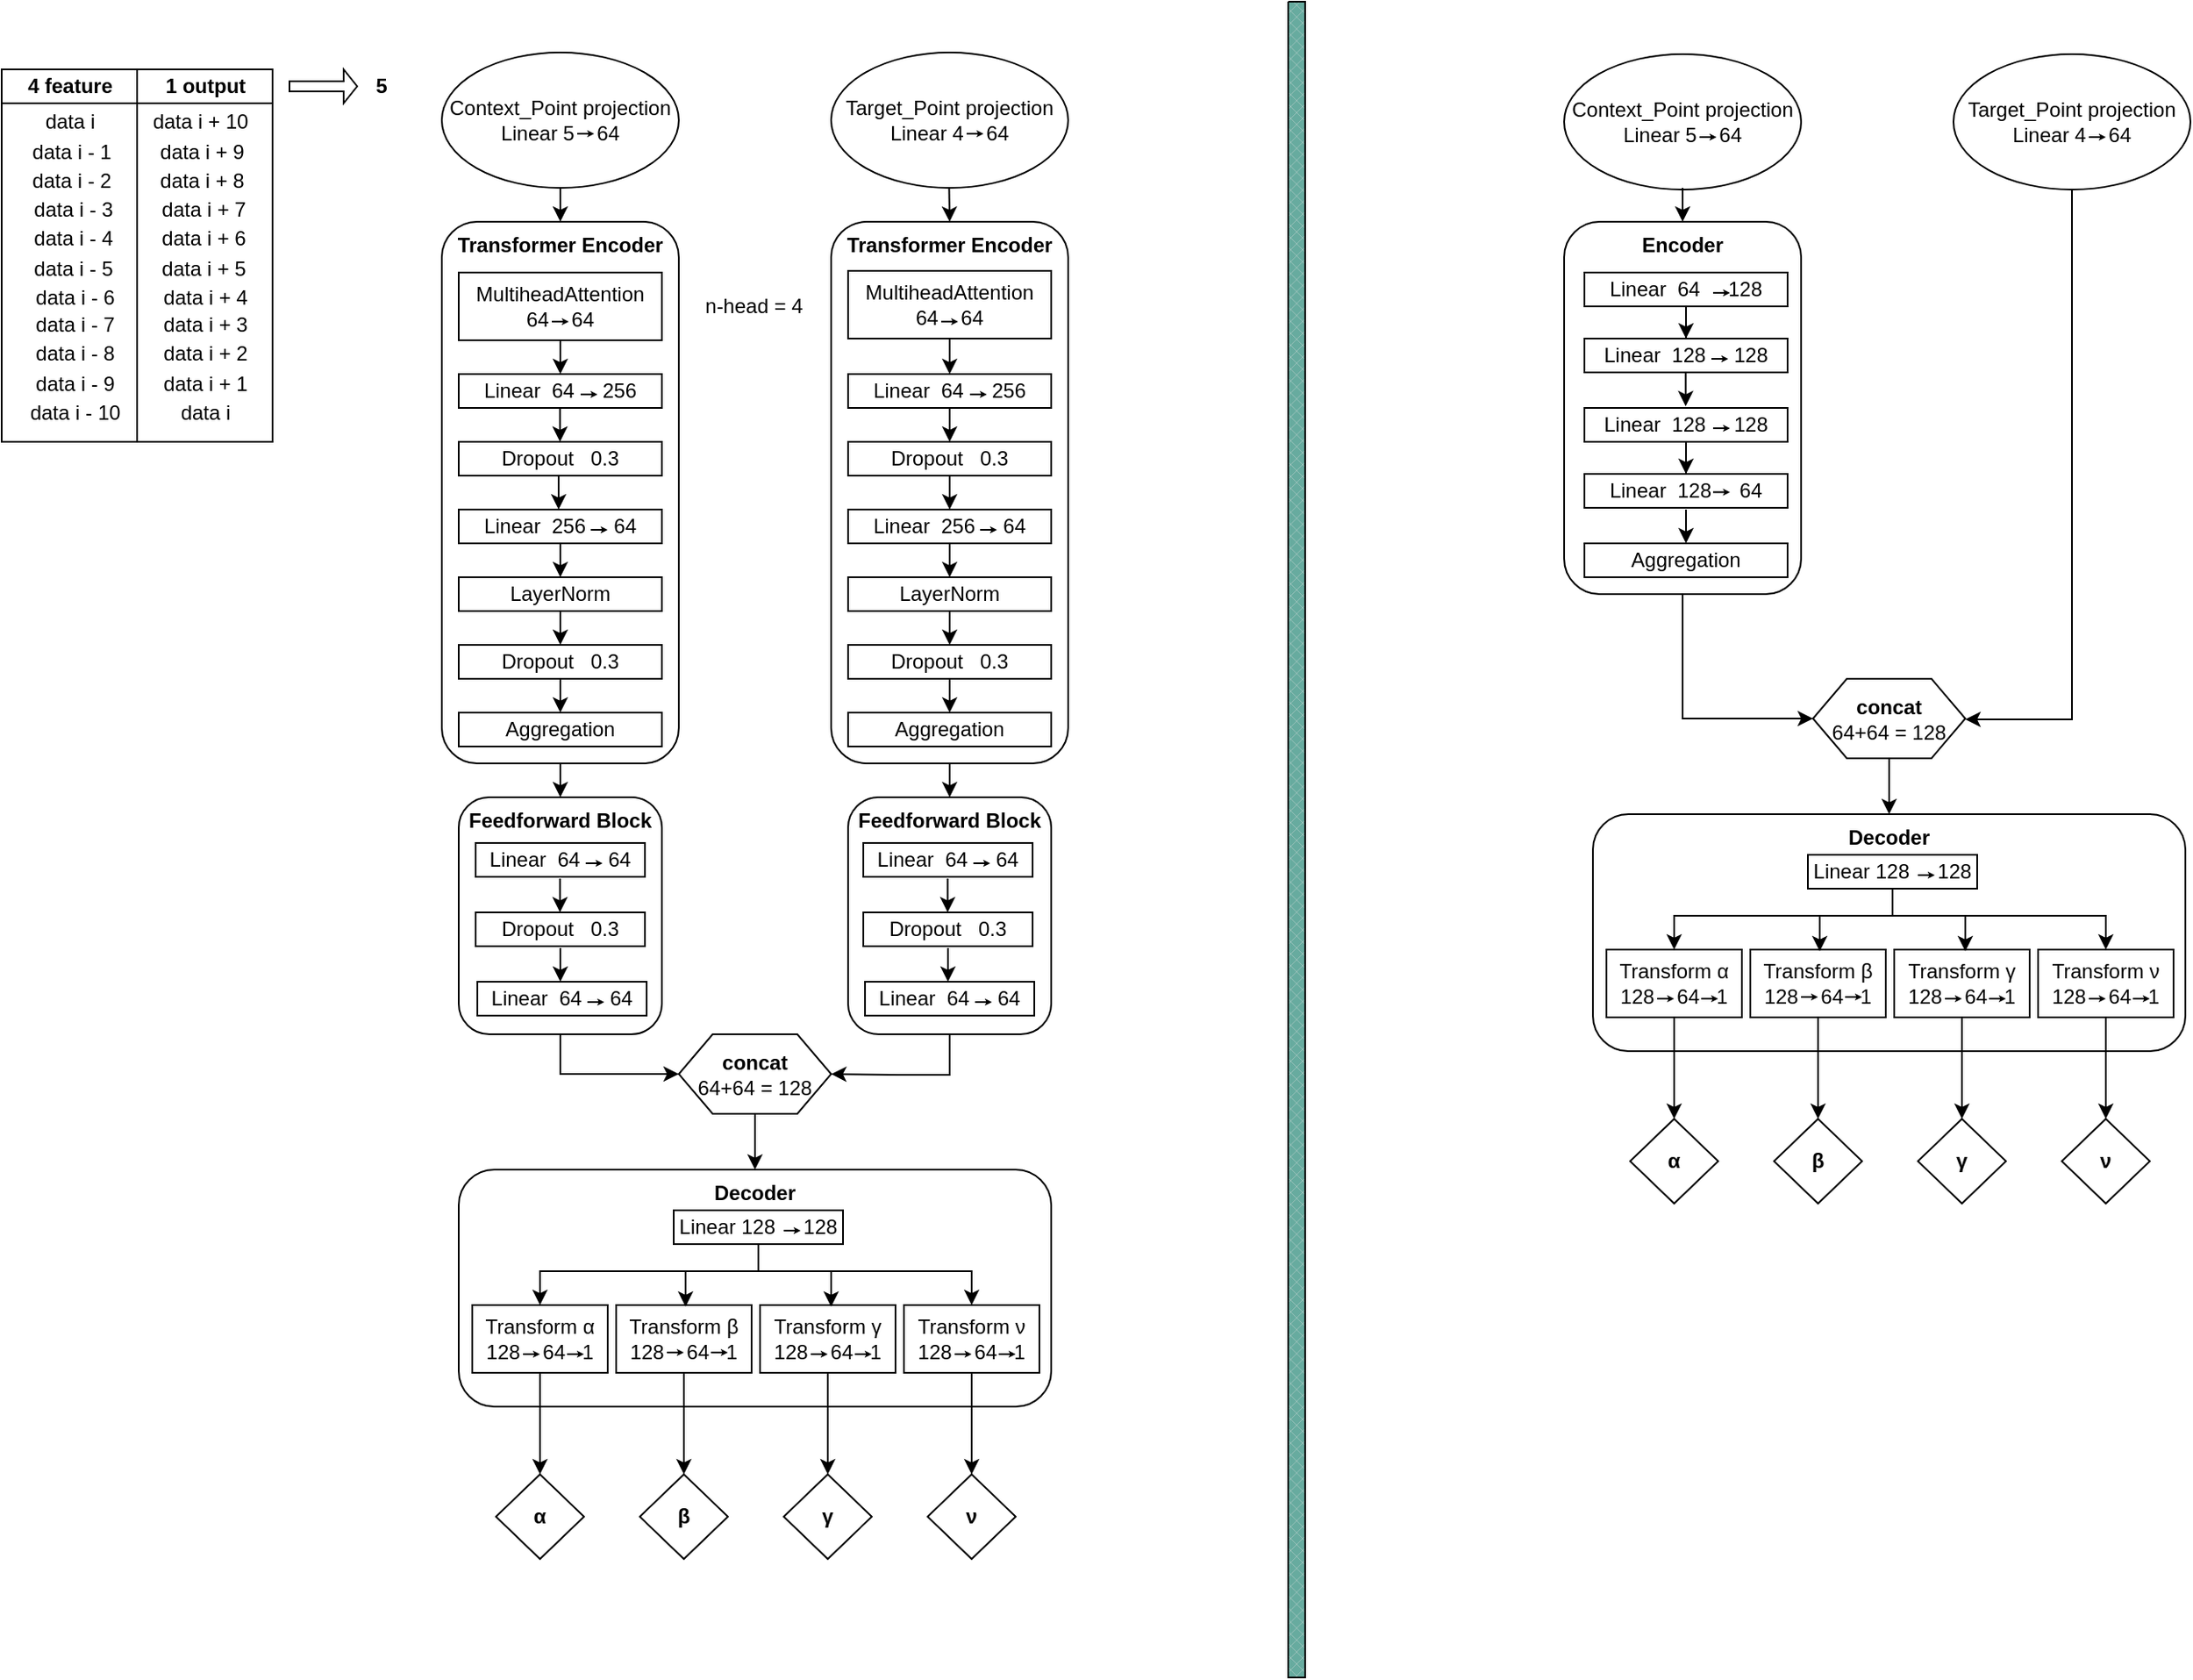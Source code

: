 <mxfile version="28.0.6">
  <diagram name="Page-1" id="alaE_N-_YL2Ruf7w1jvd">
    <mxGraphModel dx="2131" dy="574" grid="1" gridSize="10" guides="1" tooltips="1" connect="1" arrows="1" fold="1" page="1" pageScale="1" pageWidth="850" pageHeight="1100" math="0" shadow="0">
      <root>
        <mxCell id="0" />
        <mxCell id="1" parent="0" />
        <mxCell id="GgaFxnMZl0LJMFkfZewS-9" value="" style="edgeStyle=orthogonalEdgeStyle;rounded=0;orthogonalLoop=1;jettySize=auto;html=1;" parent="1" edge="1">
          <mxGeometry relative="1" as="geometry">
            <mxPoint x="-430" y="110" as="sourcePoint" />
            <mxPoint x="-430" y="130" as="targetPoint" />
          </mxGeometry>
        </mxCell>
        <mxCell id="GgaFxnMZl0LJMFkfZewS-1" value="Context_Point projection&lt;div&gt;Linear 5&amp;nbsp;&amp;nbsp;&lt;span style=&quot;background-color: transparent; color: light-dark(rgb(0, 0, 0), rgb(255, 255, 255));&quot;&gt;&amp;nbsp; 64&lt;/span&gt;&lt;/div&gt;" style="ellipse;whiteSpace=wrap;html=1;" parent="1" vertex="1">
          <mxGeometry x="-500" y="30" width="140" height="80" as="geometry" />
        </mxCell>
        <mxCell id="GgaFxnMZl0LJMFkfZewS-4" value="" style="endArrow=classic;html=1;rounded=0;strokeWidth=1;startSize=1;endSize=1;sourcePerimeterSpacing=0;targetPerimeterSpacing=0;" parent="1" edge="1">
          <mxGeometry width="50" height="50" relative="1" as="geometry">
            <mxPoint x="-420" y="78" as="sourcePoint" />
            <mxPoint x="-410" y="78" as="targetPoint" />
            <Array as="points">
              <mxPoint x="-410" y="78" />
            </Array>
          </mxGeometry>
        </mxCell>
        <mxCell id="GgaFxnMZl0LJMFkfZewS-5" value="Target_Point projection&lt;div&gt;Linear 4&amp;nbsp;&amp;nbsp;&lt;span style=&quot;background-color: transparent; color: light-dark(rgb(0, 0, 0), rgb(255, 255, 255));&quot;&gt;&amp;nbsp; 64&lt;/span&gt;&lt;/div&gt;" style="ellipse;whiteSpace=wrap;html=1;" parent="1" vertex="1">
          <mxGeometry x="-270" y="30" width="140" height="80" as="geometry" />
        </mxCell>
        <mxCell id="GgaFxnMZl0LJMFkfZewS-6" value="" style="endArrow=classic;html=1;rounded=0;strokeWidth=1;startSize=1;endSize=1;sourcePerimeterSpacing=0;targetPerimeterSpacing=0;" parent="1" edge="1">
          <mxGeometry width="50" height="50" relative="1" as="geometry">
            <mxPoint x="-190" y="78" as="sourcePoint" />
            <mxPoint x="-180" y="78" as="targetPoint" />
            <Array as="points">
              <mxPoint x="-190" y="78" />
              <mxPoint x="-180" y="78" />
            </Array>
          </mxGeometry>
        </mxCell>
        <mxCell id="GgaFxnMZl0LJMFkfZewS-10" value="" style="edgeStyle=orthogonalEdgeStyle;rounded=0;orthogonalLoop=1;jettySize=auto;html=1;entryX=0.5;entryY=0;entryDx=0;entryDy=0;" parent="1" target="GgaFxnMZl0LJMFkfZewS-11" edge="1">
          <mxGeometry relative="1" as="geometry">
            <mxPoint x="-200.29" y="110" as="sourcePoint" />
            <mxPoint x="-200" y="135" as="targetPoint" />
          </mxGeometry>
        </mxCell>
        <mxCell id="GgaFxnMZl0LJMFkfZewS-11" value="&lt;b&gt;Transformer Encoder&lt;/b&gt;" style="rounded=1;whiteSpace=wrap;html=1;verticalAlign=top;" parent="1" vertex="1">
          <mxGeometry x="-270" y="130" width="140" height="320" as="geometry" />
        </mxCell>
        <mxCell id="GgaFxnMZl0LJMFkfZewS-12" value="&lt;b&gt;Transformer Encoder&lt;/b&gt;" style="rounded=1;whiteSpace=wrap;html=1;align=center;verticalAlign=top;" parent="1" vertex="1">
          <mxGeometry x="-500" y="130" width="140" height="320" as="geometry" />
        </mxCell>
        <mxCell id="LqPaumKF4AQ05YwWMNbk-45" value="" style="edgeStyle=orthogonalEdgeStyle;rounded=0;orthogonalLoop=1;jettySize=auto;html=1;entryX=0;entryY=0.5;entryDx=0;entryDy=0;exitX=0.5;exitY=1;exitDx=0;exitDy=0;" parent="1" source="GgaFxnMZl0LJMFkfZewS-13" target="GgaFxnMZl0LJMFkfZewS-92" edge="1">
          <mxGeometry relative="1" as="geometry" />
        </mxCell>
        <mxCell id="GgaFxnMZl0LJMFkfZewS-13" value="&lt;b&gt;Feedforward Block&lt;/b&gt;" style="whiteSpace=wrap;html=1;rounded=1;verticalAlign=top;" parent="1" vertex="1">
          <mxGeometry x="-490" y="470" width="120" height="140" as="geometry" />
        </mxCell>
        <mxCell id="GgaFxnMZl0LJMFkfZewS-97" value="" style="edgeStyle=orthogonalEdgeStyle;rounded=0;orthogonalLoop=1;jettySize=auto;html=1;entryX=1;entryY=0.5;entryDx=0;entryDy=0;" parent="1" source="GgaFxnMZl0LJMFkfZewS-16" target="GgaFxnMZl0LJMFkfZewS-92" edge="1">
          <mxGeometry relative="1" as="geometry">
            <Array as="points">
              <mxPoint x="-200" y="634" />
              <mxPoint x="-230" y="634" />
            </Array>
          </mxGeometry>
        </mxCell>
        <mxCell id="GgaFxnMZl0LJMFkfZewS-16" value="&lt;b&gt;Feedforward Block&lt;/b&gt;" style="whiteSpace=wrap;html=1;rounded=1;verticalAlign=top;" parent="1" vertex="1">
          <mxGeometry x="-260" y="470" width="120" height="140" as="geometry" />
        </mxCell>
        <mxCell id="GgaFxnMZl0LJMFkfZewS-19" value="&lt;b&gt;Decoder&lt;/b&gt;" style="rounded=1;whiteSpace=wrap;html=1;verticalAlign=top;" parent="1" vertex="1">
          <mxGeometry x="-490" y="690" width="350" height="140" as="geometry" />
        </mxCell>
        <mxCell id="GgaFxnMZl0LJMFkfZewS-30" value="" style="edgeStyle=orthogonalEdgeStyle;rounded=0;orthogonalLoop=1;jettySize=auto;html=1;" parent="1" source="GgaFxnMZl0LJMFkfZewS-26" edge="1">
          <mxGeometry relative="1" as="geometry">
            <mxPoint x="-430" y="220" as="targetPoint" />
          </mxGeometry>
        </mxCell>
        <mxCell id="GgaFxnMZl0LJMFkfZewS-26" value="MultiheadAttention&lt;div&gt;&lt;div&gt;64&amp;nbsp; &amp;nbsp;&lt;span style=&quot;color: light-dark(rgb(0, 0, 0), rgb(255, 255, 255)); background-color: transparent;&quot;&gt;&amp;nbsp;64&lt;/span&gt;&lt;/div&gt;&lt;/div&gt;" style="rounded=0;whiteSpace=wrap;html=1;" parent="1" vertex="1">
          <mxGeometry x="-490" y="160" width="120" height="40" as="geometry" />
        </mxCell>
        <mxCell id="GgaFxnMZl0LJMFkfZewS-27" value="" style="endArrow=classic;html=1;rounded=0;strokeWidth=1;startSize=1;endSize=1;sourcePerimeterSpacing=0;targetPerimeterSpacing=0;exitX=0.417;exitY=0.667;exitDx=0;exitDy=0;exitPerimeter=0;" parent="1" edge="1">
          <mxGeometry width="50" height="50" relative="1" as="geometry">
            <mxPoint x="-434.98" y="189.02" as="sourcePoint" />
            <mxPoint x="-425.02" y="189" as="targetPoint" />
            <Array as="points" />
          </mxGeometry>
        </mxCell>
        <mxCell id="GgaFxnMZl0LJMFkfZewS-29" value="Linear&amp;nbsp; 64&amp;nbsp; &amp;nbsp; &amp;nbsp;256" style="whiteSpace=wrap;html=1;rounded=0;" parent="1" vertex="1">
          <mxGeometry x="-490" y="220" width="120" height="20" as="geometry" />
        </mxCell>
        <mxCell id="GgaFxnMZl0LJMFkfZewS-31" value="" style="endArrow=classic;rounded=0;strokeWidth=1;startSize=1;endSize=1;sourcePerimeterSpacing=0;targetPerimeterSpacing=0;exitX=0.417;exitY=0.667;exitDx=0;exitDy=0;exitPerimeter=0;verticalAlign=bottom;html=1;" parent="1" edge="1">
          <mxGeometry width="50" height="50" relative="1" as="geometry">
            <mxPoint x="-418" y="232.02" as="sourcePoint" />
            <mxPoint x="-408.04" y="232" as="targetPoint" />
            <Array as="points" />
          </mxGeometry>
        </mxCell>
        <mxCell id="GgaFxnMZl0LJMFkfZewS-33" value="Dropout&amp;nbsp; &amp;nbsp;0.3" style="whiteSpace=wrap;html=1;rounded=0;" parent="1" vertex="1">
          <mxGeometry x="-490" y="260" width="120" height="20" as="geometry" />
        </mxCell>
        <mxCell id="GgaFxnMZl0LJMFkfZewS-35" value="Linear&amp;nbsp; 256&amp;nbsp; &amp;nbsp; &amp;nbsp;64" style="whiteSpace=wrap;html=1;rounded=0;" parent="1" vertex="1">
          <mxGeometry x="-490" y="300" width="120" height="20" as="geometry" />
        </mxCell>
        <mxCell id="GgaFxnMZl0LJMFkfZewS-36" value="" style="endArrow=classic;rounded=0;strokeWidth=1;startSize=1;endSize=1;sourcePerimeterSpacing=0;targetPerimeterSpacing=0;exitX=0.417;exitY=0.667;exitDx=0;exitDy=0;exitPerimeter=0;verticalAlign=bottom;html=1;" parent="1" edge="1">
          <mxGeometry width="50" height="50" relative="1" as="geometry">
            <mxPoint x="-412" y="312.02" as="sourcePoint" />
            <mxPoint x="-402.04" y="312" as="targetPoint" />
            <Array as="points" />
          </mxGeometry>
        </mxCell>
        <mxCell id="GgaFxnMZl0LJMFkfZewS-38" value="LayerNorm" style="whiteSpace=wrap;html=1;rounded=0;" parent="1" vertex="1">
          <mxGeometry x="-490" y="340" width="120" height="20" as="geometry" />
        </mxCell>
        <mxCell id="GgaFxnMZl0LJMFkfZewS-40" value="Dropout&amp;nbsp; &amp;nbsp;0.3" style="whiteSpace=wrap;html=1;rounded=0;" parent="1" vertex="1">
          <mxGeometry x="-490" y="380" width="120" height="20" as="geometry" />
        </mxCell>
        <mxCell id="GgaFxnMZl0LJMFkfZewS-41" value="" style="edgeStyle=orthogonalEdgeStyle;rounded=0;orthogonalLoop=1;jettySize=auto;html=1;" parent="1" source="GgaFxnMZl0LJMFkfZewS-42" edge="1">
          <mxGeometry relative="1" as="geometry">
            <mxPoint x="-200" y="220" as="targetPoint" />
          </mxGeometry>
        </mxCell>
        <mxCell id="GgaFxnMZl0LJMFkfZewS-42" value="MultiheadAttention&lt;div&gt;64&amp;nbsp; &amp;nbsp;&lt;span style=&quot;color: light-dark(rgb(0, 0, 0), rgb(255, 255, 255)); background-color: transparent;&quot;&gt;&amp;nbsp;64&lt;/span&gt;&lt;/div&gt;" style="rounded=0;whiteSpace=wrap;html=1;" parent="1" vertex="1">
          <mxGeometry x="-260" y="159" width="120" height="40" as="geometry" />
        </mxCell>
        <mxCell id="GgaFxnMZl0LJMFkfZewS-43" value="" style="endArrow=classic;html=1;rounded=0;strokeWidth=1;startSize=1;endSize=1;sourcePerimeterSpacing=0;targetPerimeterSpacing=0;exitX=0.417;exitY=0.667;exitDx=0;exitDy=0;exitPerimeter=0;" parent="1" edge="1">
          <mxGeometry width="50" height="50" relative="1" as="geometry">
            <mxPoint x="-204.98" y="189.02" as="sourcePoint" />
            <mxPoint x="-195.02" y="189" as="targetPoint" />
            <Array as="points" />
          </mxGeometry>
        </mxCell>
        <mxCell id="GgaFxnMZl0LJMFkfZewS-44" value="Linear&amp;nbsp; 64&amp;nbsp; &amp;nbsp; &amp;nbsp;256" style="whiteSpace=wrap;html=1;rounded=0;" parent="1" vertex="1">
          <mxGeometry x="-260" y="220" width="120" height="20" as="geometry" />
        </mxCell>
        <mxCell id="GgaFxnMZl0LJMFkfZewS-45" value="" style="endArrow=classic;rounded=0;strokeWidth=1;startSize=1;endSize=1;sourcePerimeterSpacing=0;targetPerimeterSpacing=0;exitX=0.417;exitY=0.667;exitDx=0;exitDy=0;exitPerimeter=0;verticalAlign=bottom;html=1;" parent="1" edge="1">
          <mxGeometry width="50" height="50" relative="1" as="geometry">
            <mxPoint x="-188" y="232.02" as="sourcePoint" />
            <mxPoint x="-178.04" y="232" as="targetPoint" />
            <Array as="points" />
          </mxGeometry>
        </mxCell>
        <mxCell id="GgaFxnMZl0LJMFkfZewS-47" value="Dropout&amp;nbsp; &amp;nbsp;0.3" style="whiteSpace=wrap;html=1;rounded=0;" parent="1" vertex="1">
          <mxGeometry x="-260" y="260" width="120" height="20" as="geometry" />
        </mxCell>
        <mxCell id="GgaFxnMZl0LJMFkfZewS-49" value="Linear&amp;nbsp; 256&amp;nbsp; &amp;nbsp; &amp;nbsp;64" style="whiteSpace=wrap;html=1;rounded=0;" parent="1" vertex="1">
          <mxGeometry x="-260" y="300" width="120" height="20" as="geometry" />
        </mxCell>
        <mxCell id="GgaFxnMZl0LJMFkfZewS-50" value="" style="endArrow=classic;rounded=0;strokeWidth=1;startSize=1;endSize=1;sourcePerimeterSpacing=0;targetPerimeterSpacing=0;exitX=0.417;exitY=0.667;exitDx=0;exitDy=0;exitPerimeter=0;verticalAlign=bottom;html=1;" parent="1" edge="1">
          <mxGeometry width="50" height="50" relative="1" as="geometry">
            <mxPoint x="-182" y="312.02" as="sourcePoint" />
            <mxPoint x="-172.04" y="312" as="targetPoint" />
            <Array as="points" />
          </mxGeometry>
        </mxCell>
        <mxCell id="GgaFxnMZl0LJMFkfZewS-52" value="LayerNorm" style="whiteSpace=wrap;html=1;rounded=0;" parent="1" vertex="1">
          <mxGeometry x="-260" y="340" width="120" height="20" as="geometry" />
        </mxCell>
        <mxCell id="GgaFxnMZl0LJMFkfZewS-54" value="Dropout&amp;nbsp; &amp;nbsp;0.3" style="whiteSpace=wrap;html=1;rounded=0;" parent="1" vertex="1">
          <mxGeometry x="-260" y="380" width="120" height="20" as="geometry" />
        </mxCell>
        <mxCell id="GgaFxnMZl0LJMFkfZewS-57" value="" style="edgeStyle=orthogonalEdgeStyle;rounded=0;orthogonalLoop=1;jettySize=auto;html=1;" parent="1" edge="1">
          <mxGeometry relative="1" as="geometry">
            <mxPoint x="-430.19" y="240" as="sourcePoint" />
            <mxPoint x="-430.19" y="260" as="targetPoint" />
            <Array as="points">
              <mxPoint x="-430.19" y="240" />
            </Array>
          </mxGeometry>
        </mxCell>
        <mxCell id="GgaFxnMZl0LJMFkfZewS-60" value="" style="edgeStyle=orthogonalEdgeStyle;rounded=0;orthogonalLoop=1;jettySize=auto;html=1;" parent="1" edge="1">
          <mxGeometry relative="1" as="geometry">
            <mxPoint x="-200" y="240" as="sourcePoint" />
            <mxPoint x="-200" y="260" as="targetPoint" />
            <Array as="points">
              <mxPoint x="-200" y="250" />
              <mxPoint x="-200" y="250" />
            </Array>
          </mxGeometry>
        </mxCell>
        <mxCell id="GgaFxnMZl0LJMFkfZewS-61" value="" style="edgeStyle=orthogonalEdgeStyle;rounded=0;orthogonalLoop=1;jettySize=auto;html=1;" parent="1" edge="1">
          <mxGeometry relative="1" as="geometry">
            <mxPoint x="-431" y="280" as="sourcePoint" />
            <mxPoint x="-431" y="300" as="targetPoint" />
          </mxGeometry>
        </mxCell>
        <mxCell id="GgaFxnMZl0LJMFkfZewS-62" value="" style="edgeStyle=orthogonalEdgeStyle;rounded=0;orthogonalLoop=1;jettySize=auto;html=1;" parent="1" edge="1">
          <mxGeometry relative="1" as="geometry">
            <mxPoint x="-200" y="280" as="sourcePoint" />
            <mxPoint x="-200" y="300" as="targetPoint" />
          </mxGeometry>
        </mxCell>
        <mxCell id="GgaFxnMZl0LJMFkfZewS-63" value="" style="edgeStyle=orthogonalEdgeStyle;rounded=0;orthogonalLoop=1;jettySize=auto;html=1;" parent="1" edge="1">
          <mxGeometry relative="1" as="geometry">
            <mxPoint x="-430" y="320" as="sourcePoint" />
            <mxPoint x="-430" y="340" as="targetPoint" />
          </mxGeometry>
        </mxCell>
        <mxCell id="GgaFxnMZl0LJMFkfZewS-64" value="" style="edgeStyle=orthogonalEdgeStyle;rounded=0;orthogonalLoop=1;jettySize=auto;html=1;" parent="1" edge="1">
          <mxGeometry relative="1" as="geometry">
            <mxPoint x="-200" y="320" as="sourcePoint" />
            <mxPoint x="-200" y="340" as="targetPoint" />
          </mxGeometry>
        </mxCell>
        <mxCell id="GgaFxnMZl0LJMFkfZewS-65" value="" style="edgeStyle=orthogonalEdgeStyle;rounded=0;orthogonalLoop=1;jettySize=auto;html=1;" parent="1" edge="1">
          <mxGeometry relative="1" as="geometry">
            <mxPoint x="-200" y="360" as="sourcePoint" />
            <mxPoint x="-200" y="380" as="targetPoint" />
          </mxGeometry>
        </mxCell>
        <mxCell id="GgaFxnMZl0LJMFkfZewS-66" value="" style="edgeStyle=orthogonalEdgeStyle;rounded=0;orthogonalLoop=1;jettySize=auto;html=1;" parent="1" edge="1">
          <mxGeometry relative="1" as="geometry">
            <mxPoint x="-430" y="360" as="sourcePoint" />
            <mxPoint x="-430" y="380" as="targetPoint" />
          </mxGeometry>
        </mxCell>
        <mxCell id="GgaFxnMZl0LJMFkfZewS-67" value="" style="edgeStyle=orthogonalEdgeStyle;rounded=0;orthogonalLoop=1;jettySize=auto;html=1;" parent="1" edge="1">
          <mxGeometry relative="1" as="geometry">
            <mxPoint x="-430" y="450" as="sourcePoint" />
            <mxPoint x="-430" y="470" as="targetPoint" />
          </mxGeometry>
        </mxCell>
        <mxCell id="GgaFxnMZl0LJMFkfZewS-68" value="" style="edgeStyle=orthogonalEdgeStyle;rounded=0;orthogonalLoop=1;jettySize=auto;html=1;" parent="1" edge="1">
          <mxGeometry relative="1" as="geometry">
            <mxPoint x="-200" y="450" as="sourcePoint" />
            <mxPoint x="-200" y="470" as="targetPoint" />
          </mxGeometry>
        </mxCell>
        <mxCell id="GgaFxnMZl0LJMFkfZewS-69" value="Linear&amp;nbsp; 64&amp;nbsp; &amp;nbsp; &amp;nbsp;64" style="whiteSpace=wrap;html=1;rounded=0;" parent="1" vertex="1">
          <mxGeometry x="-480" y="497" width="100" height="20" as="geometry" />
        </mxCell>
        <mxCell id="GgaFxnMZl0LJMFkfZewS-70" value="" style="endArrow=classic;rounded=0;strokeWidth=1;startSize=1;endSize=1;sourcePerimeterSpacing=0;targetPerimeterSpacing=0;exitX=0.417;exitY=0.667;exitDx=0;exitDy=0;exitPerimeter=0;verticalAlign=bottom;html=1;" parent="1" edge="1">
          <mxGeometry width="50" height="50" relative="1" as="geometry">
            <mxPoint x="-415" y="509.02" as="sourcePoint" />
            <mxPoint x="-405.04" y="509" as="targetPoint" />
            <Array as="points" />
          </mxGeometry>
        </mxCell>
        <mxCell id="GgaFxnMZl0LJMFkfZewS-72" value="" style="edgeStyle=orthogonalEdgeStyle;rounded=0;orthogonalLoop=1;jettySize=auto;html=1;" parent="1" edge="1">
          <mxGeometry relative="1" as="geometry">
            <mxPoint x="-430.19" y="518" as="sourcePoint" />
            <mxPoint x="-430.19" y="538" as="targetPoint" />
            <Array as="points">
              <mxPoint x="-430.19" y="518" />
            </Array>
          </mxGeometry>
        </mxCell>
        <mxCell id="GgaFxnMZl0LJMFkfZewS-73" value="Dropout&amp;nbsp; &amp;nbsp;0.3" style="whiteSpace=wrap;html=1;rounded=0;" parent="1" vertex="1">
          <mxGeometry x="-480" y="538" width="100" height="20" as="geometry" />
        </mxCell>
        <mxCell id="GgaFxnMZl0LJMFkfZewS-75" value="Linear&amp;nbsp; 64&amp;nbsp; &amp;nbsp; &amp;nbsp;64" style="whiteSpace=wrap;html=1;rounded=0;" parent="1" vertex="1">
          <mxGeometry x="-479" y="579" width="100" height="20" as="geometry" />
        </mxCell>
        <mxCell id="GgaFxnMZl0LJMFkfZewS-76" value="" style="endArrow=classic;rounded=0;strokeWidth=1;startSize=1;endSize=1;sourcePerimeterSpacing=0;targetPerimeterSpacing=0;exitX=0.417;exitY=0.667;exitDx=0;exitDy=0;exitPerimeter=0;verticalAlign=bottom;html=1;" parent="1" edge="1">
          <mxGeometry width="50" height="50" relative="1" as="geometry">
            <mxPoint x="-414" y="591.02" as="sourcePoint" />
            <mxPoint x="-404.04" y="591" as="targetPoint" />
            <Array as="points" />
          </mxGeometry>
        </mxCell>
        <mxCell id="GgaFxnMZl0LJMFkfZewS-77" value="" style="edgeStyle=orthogonalEdgeStyle;rounded=0;orthogonalLoop=1;jettySize=auto;html=1;" parent="1" edge="1">
          <mxGeometry relative="1" as="geometry">
            <mxPoint x="-430" y="559" as="sourcePoint" />
            <mxPoint x="-430" y="579" as="targetPoint" />
            <Array as="points">
              <mxPoint x="-430" y="559" />
            </Array>
          </mxGeometry>
        </mxCell>
        <mxCell id="GgaFxnMZl0LJMFkfZewS-78" value="Linear&amp;nbsp; 64&amp;nbsp; &amp;nbsp; &amp;nbsp;64" style="whiteSpace=wrap;html=1;rounded=0;" parent="1" vertex="1">
          <mxGeometry x="-251" y="497" width="100" height="20" as="geometry" />
        </mxCell>
        <mxCell id="GgaFxnMZl0LJMFkfZewS-79" value="" style="endArrow=classic;rounded=0;strokeWidth=1;startSize=1;endSize=1;sourcePerimeterSpacing=0;targetPerimeterSpacing=0;exitX=0.417;exitY=0.667;exitDx=0;exitDy=0;exitPerimeter=0;verticalAlign=bottom;html=1;" parent="1" edge="1">
          <mxGeometry width="50" height="50" relative="1" as="geometry">
            <mxPoint x="-186" y="509.02" as="sourcePoint" />
            <mxPoint x="-176.04" y="509" as="targetPoint" />
            <Array as="points" />
          </mxGeometry>
        </mxCell>
        <mxCell id="GgaFxnMZl0LJMFkfZewS-81" value="" style="edgeStyle=orthogonalEdgeStyle;rounded=0;orthogonalLoop=1;jettySize=auto;html=1;" parent="1" edge="1">
          <mxGeometry relative="1" as="geometry">
            <mxPoint x="-201.19" y="518" as="sourcePoint" />
            <mxPoint x="-201.19" y="538" as="targetPoint" />
            <Array as="points">
              <mxPoint x="-201.19" y="518" />
            </Array>
          </mxGeometry>
        </mxCell>
        <mxCell id="GgaFxnMZl0LJMFkfZewS-82" value="Dropout&amp;nbsp; &amp;nbsp;0.3" style="whiteSpace=wrap;html=1;rounded=0;" parent="1" vertex="1">
          <mxGeometry x="-251" y="538" width="100" height="20" as="geometry" />
        </mxCell>
        <mxCell id="GgaFxnMZl0LJMFkfZewS-84" value="Linear&amp;nbsp; 64&amp;nbsp; &amp;nbsp; &amp;nbsp;64" style="whiteSpace=wrap;html=1;rounded=0;" parent="1" vertex="1">
          <mxGeometry x="-250" y="579" width="100" height="20" as="geometry" />
        </mxCell>
        <mxCell id="GgaFxnMZl0LJMFkfZewS-85" value="" style="endArrow=classic;rounded=0;strokeWidth=1;startSize=1;endSize=1;sourcePerimeterSpacing=0;targetPerimeterSpacing=0;exitX=0.417;exitY=0.667;exitDx=0;exitDy=0;exitPerimeter=0;verticalAlign=bottom;html=1;" parent="1" edge="1">
          <mxGeometry width="50" height="50" relative="1" as="geometry">
            <mxPoint x="-185" y="591.02" as="sourcePoint" />
            <mxPoint x="-175.04" y="591" as="targetPoint" />
            <Array as="points" />
          </mxGeometry>
        </mxCell>
        <mxCell id="GgaFxnMZl0LJMFkfZewS-86" value="" style="edgeStyle=orthogonalEdgeStyle;rounded=0;orthogonalLoop=1;jettySize=auto;html=1;" parent="1" edge="1">
          <mxGeometry relative="1" as="geometry">
            <mxPoint x="-201" y="559" as="sourcePoint" />
            <mxPoint x="-201" y="579" as="targetPoint" />
            <Array as="points">
              <mxPoint x="-201" y="559" />
            </Array>
          </mxGeometry>
        </mxCell>
        <mxCell id="LqPaumKF4AQ05YwWMNbk-46" value="" style="edgeStyle=orthogonalEdgeStyle;rounded=0;orthogonalLoop=1;jettySize=auto;html=1;" parent="1" source="GgaFxnMZl0LJMFkfZewS-92" edge="1">
          <mxGeometry relative="1" as="geometry">
            <mxPoint x="-315" y="690" as="targetPoint" />
          </mxGeometry>
        </mxCell>
        <mxCell id="GgaFxnMZl0LJMFkfZewS-92" value="&lt;b&gt;concat&lt;/b&gt;&lt;div&gt;64+64 = 128&lt;/div&gt;" style="shape=hexagon;perimeter=hexagonPerimeter2;whiteSpace=wrap;html=1;fixedSize=1;" parent="1" vertex="1">
          <mxGeometry x="-360" y="610" width="90" height="47" as="geometry" />
        </mxCell>
        <mxCell id="GgaFxnMZl0LJMFkfZewS-102" style="edgeStyle=orthogonalEdgeStyle;rounded=0;orthogonalLoop=1;jettySize=auto;html=1;exitX=0.5;exitY=1;exitDx=0;exitDy=0;entryX=0.5;entryY=0;entryDx=0;entryDy=0;" parent="1" source="GgaFxnMZl0LJMFkfZewS-93" target="GgaFxnMZl0LJMFkfZewS-98" edge="1">
          <mxGeometry relative="1" as="geometry">
            <Array as="points">
              <mxPoint x="-313" y="750" />
              <mxPoint x="-442" y="750" />
            </Array>
          </mxGeometry>
        </mxCell>
        <mxCell id="GgaFxnMZl0LJMFkfZewS-105" style="edgeStyle=orthogonalEdgeStyle;rounded=0;orthogonalLoop=1;jettySize=auto;html=1;entryX=0.5;entryY=0;entryDx=0;entryDy=0;exitX=0.5;exitY=1;exitDx=0;exitDy=0;" parent="1" source="GgaFxnMZl0LJMFkfZewS-93" target="GgaFxnMZl0LJMFkfZewS-101" edge="1">
          <mxGeometry relative="1" as="geometry">
            <Array as="points">
              <mxPoint x="-313" y="750" />
              <mxPoint x="-187" y="750" />
            </Array>
          </mxGeometry>
        </mxCell>
        <mxCell id="GgaFxnMZl0LJMFkfZewS-93" value="Linear 128&amp;nbsp; &amp;nbsp; &amp;nbsp;128" style="whiteSpace=wrap;html=1;rounded=0;" parent="1" vertex="1">
          <mxGeometry x="-363" y="714" width="100" height="20" as="geometry" />
        </mxCell>
        <mxCell id="GgaFxnMZl0LJMFkfZewS-94" value="" style="endArrow=classic;rounded=0;strokeWidth=1;startSize=1;endSize=1;sourcePerimeterSpacing=0;targetPerimeterSpacing=0;exitX=0.417;exitY=0.667;exitDx=0;exitDy=0;exitPerimeter=0;verticalAlign=bottom;html=1;" parent="1" edge="1">
          <mxGeometry width="50" height="50" relative="1" as="geometry">
            <mxPoint x="-298" y="726.02" as="sourcePoint" />
            <mxPoint x="-288.04" y="726" as="targetPoint" />
            <Array as="points" />
          </mxGeometry>
        </mxCell>
        <mxCell id="GgaFxnMZl0LJMFkfZewS-98" value="&lt;div style=&quot;text-align: start;&quot;&gt;&lt;span style=&quot;background-color: transparent; color: light-dark(rgb(0, 0, 0), rgb(255, 255, 255));&quot;&gt;Transform&amp;nbsp;&lt;/span&gt;&lt;span style=&quot;background-color: transparent; text-align: start;&quot;&gt;α&lt;/span&gt;&lt;/div&gt;&lt;span style=&quot;text-align: start;&quot;&gt;128&amp;nbsp; &amp;nbsp; 64&amp;nbsp; &amp;nbsp;1&lt;/span&gt;&lt;span style=&quot;color: rgba(0, 0, 0, 0); font-family: monospace; font-size: 0px; text-align: start; text-wrap-mode: nowrap;&quot;&gt;%3CmxGraphModel%3E%3Croot%3E%3CmxCell%20id%3D%220%22%2F%3E%3CmxCell%20id%3D%221%22%20parent%3D%220%22%2F%3E%3CmxCell%20id%3D%222%22%20value%3D%22%22%20style%3D%22endArrow%3Dclassic%3Brounded%3D0%3BstrokeWidth%3D1%3BstartSize%3D1%3BendSize%3D1%3BsourcePerimeterSpacing%3D0%3BtargetPerimeterSpacing%3D0%3BexitX%3D0.417%3BexitY%3D0.667%3BexitDx%3D0%3BexitDy%3D0%3BexitPerimeter%3D0%3BverticalAlign%3Dbottom%3Bhtml%3D1%3B%22%20edge%3D%221%22%20parent%3D%221%22%3E%3CmxGeometry%20width%3D%2250%22%20height%3D%2250%22%20relative%3D%221%22%20as%3D%22geometry%22%3E%3CmxPoint%20x%3D%22326%22%20y%3D%22592.02%22%20as%3D%22sourcePoint%22%2F%3E%3CmxPoint%20x%3D%22335.96%22%20y%3D%22592%22%20as%3D%22targetPoint%22%2F%3E%3CArray%20as%3D%22points%22%2F%3E%3C%2FmxGeometry%3E%3C%2FmxCell%3E%3C%2Froot%3E%3C%2FmxGraphModel%3E&lt;/span&gt;" style="rounded=0;whiteSpace=wrap;html=1;" parent="1" vertex="1">
          <mxGeometry x="-482" y="770" width="80" height="40" as="geometry" />
        </mxCell>
        <mxCell id="GgaFxnMZl0LJMFkfZewS-99" value="&lt;div style=&quot;text-align: start;&quot;&gt;&lt;span style=&quot;background-color: transparent; color: light-dark(rgb(0, 0, 0), rgb(255, 255, 255));&quot;&gt;Transform&amp;nbsp;&lt;/span&gt;&lt;span style=&quot;background-color: transparent; text-align: start;&quot;&gt;β&lt;/span&gt;&lt;/div&gt;&lt;span style=&quot;text-align: start;&quot;&gt;128&amp;nbsp; &amp;nbsp; 64&amp;nbsp; &amp;nbsp;1&lt;/span&gt;&lt;span style=&quot;text-wrap-mode: nowrap; color: rgba(0, 0, 0, 0); font-family: monospace; font-size: 0px; text-align: start;&quot;&gt;%3CmxGraphModel%3E%3Croot%3E%3CmxCell%20id%3D%220%22%2F%3E%3CmxCell%20id%3D%221%22%20parent%3D%220%22%2F%3E%3CmxCell%20id%3D%222%22%20value%3D%22%22%20style%3D%22endArrow%3Dclassic%3Brounded%3D0%3BstrokeWidth%3D1%3BstartSize%3D1%3BendSize%3D1%3BsourcePerimeterSpacing%3D0%3BtargetPerimeterSpacing%3D0%3BexitX%3D0.417%3BexitY%3D0.667%3BexitDx%3D0%3BexitDy%3D0%3BexitPerimeter%3D0%3BverticalAlign%3Dbottom%3Bhtml%3D1%3B%22%20edge%3D%221%22%20parent%3D%221%22%3E%3CmxGeometry%20width%3D%2250%22%20height%3D%2250%22%20relative%3D%221%22%20as%3D%22geometry%22%3E%3CmxPoint%20x%3D%22326%22%20y%3D%22592.02%22%20as%3D%22sourcePoint%22%2F%3E%3CmxPoint%20x%3D%22335.96%22%20y%3D%22592%22%20as%3D%22targetPoint%22%2F%3E%3CArray%20as%3D%22points%22%2F%3E%3C%2FmxGeometry%3E%3C%2FmxCell%3E%3C%2Froot%3E%3C%2FmxGraphModel%3E&lt;/span&gt;" style="rounded=0;whiteSpace=wrap;html=1;" parent="1" vertex="1">
          <mxGeometry x="-397" y="770" width="80" height="40" as="geometry" />
        </mxCell>
        <mxCell id="GgaFxnMZl0LJMFkfZewS-100" value="Transform&amp;nbsp;&lt;span style=&quot;text-align: start;&quot;&gt;γ&lt;br&gt;128&amp;nbsp; &amp;nbsp; 64&amp;nbsp; &amp;nbsp;1&lt;/span&gt;&lt;span style=&quot;text-wrap-mode: nowrap; color: rgba(0, 0, 0, 0); font-family: monospace; font-size: 0px; text-align: start;&quot;&gt;%3CmxGraphModel%3E%3Croot%3E%3CmxCell%20id%3D%220%22%2F%3E%3CmxCell%20id%3D%221%22%20parent%3D%220%22%2F%3E%3CmxCell%20id%3D%222%22%20value%3D%22%22%20style%3D%22endArrow%3Dclassic%3Brounded%3D0%3BstrokeWidth%3D1%3BstartSize%3D1%3BendSize%3D1%3BsourcePerimeterSpacing%3D0%3BtargetPerimeterSpacing%3D0%3BexitX%3D0.417%3BexitY%3D0.667%3BexitDx%3D0%3BexitDy%3D0%3BexitPerimeter%3D0%3BverticalAlign%3Dbottom%3Bhtml%3D1%3B%22%20edge%3D%221%22%20parent%3D%221%22%3E%3CmxGeometry%20width%3D%2250%22%20height%3D%2250%22%20relative%3D%221%22%20as%3D%22geometry%22%3E%3CmxPoint%20x%3D%22326%22%20y%3D%22592.02%22%20as%3D%22sourcePoint%22%2F%3E%3CmxPoint%20x%3D%22335.96%22%20y%3D%22592%22%20as%3D%22targetPoint%22%2F%3E%3CArray%20as%3D%22points%22%2F%3E%3C%2FmxGeometry%3E%3C%2FmxCell%3E%3C%2Froot%3E%3C%2FmxGraphModel%3E&lt;/span&gt;" style="rounded=0;whiteSpace=wrap;html=1;" parent="1" vertex="1">
          <mxGeometry x="-312" y="770" width="80" height="40" as="geometry" />
        </mxCell>
        <mxCell id="GgaFxnMZl0LJMFkfZewS-101" value="&lt;div style=&quot;text-align: start;&quot;&gt;&lt;span style=&quot;background-color: transparent; color: light-dark(rgb(0, 0, 0), rgb(255, 255, 255));&quot;&gt;Transform&amp;nbsp;&lt;/span&gt;&lt;span style=&quot;background-color: transparent; text-align: start;&quot;&gt;ν&lt;/span&gt;&lt;/div&gt;&lt;span style=&quot;text-align: start;&quot;&gt;128&amp;nbsp; &amp;nbsp; 64&amp;nbsp; &amp;nbsp;1&lt;/span&gt;&lt;span style=&quot;text-wrap-mode: nowrap; color: rgba(0, 0, 0, 0); font-family: monospace; font-size: 0px; text-align: start;&quot;&gt;%3CmxGraphModel%3E%3Croot%3E%3CmxCell%20id%3D%220%22%2F%3E%3CmxCell%20id%3D%221%22%20parent%3D%220%22%2F%3E%3CmxCell%20id%3D%222%22%20value%3D%22%22%20style%3D%22endArrow%3Dclassic%3Brounded%3D0%3BstrokeWidth%3D1%3BstartSize%3D1%3BendSize%3D1%3BsourcePerimeterSpacing%3D0%3BtargetPerimeterSpacing%3D0%3BexitX%3D0.417%3BexitY%3D0.667%3BexitDx%3D0%3BexitDy%3D0%3BexitPerimeter%3D0%3BverticalAlign%3Dbottom%3Bhtml%3D1%3B%22%20edge%3D%221%22%20parent%3D%221%22%3E%3CmxGeometry%20width%3D%2250%22%20height%3D%2250%22%20relative%3D%221%22%20as%3D%22geometry%22%3E%3CmxPoint%20x%3D%22326%22%20y%3D%22592.02%22%20as%3D%22sourcePoint%22%2F%3E%3CmxPoint%20x%3D%22335.96%22%20y%3D%22592%22%20as%3D%22targetPoint%22%2F%3E%3CArray%20as%3D%22points%22%2F%3E%3C%2FmxGeometry%3E%3C%2FmxCell%3E%3C%2Froot%3E%3C%2FmxGraphModel%3E&lt;/span&gt;" style="rounded=0;whiteSpace=wrap;html=1;" parent="1" vertex="1">
          <mxGeometry x="-227" y="770" width="80" height="40" as="geometry" />
        </mxCell>
        <mxCell id="GgaFxnMZl0LJMFkfZewS-110" value="" style="endArrow=classic;html=1;rounded=0;entryX=0.589;entryY=0.024;entryDx=0;entryDy=0;entryPerimeter=0;" parent="1" edge="1">
          <mxGeometry width="50" height="50" relative="1" as="geometry">
            <mxPoint x="-270" y="750" as="sourcePoint" />
            <mxPoint x="-270" y="771" as="targetPoint" />
          </mxGeometry>
        </mxCell>
        <mxCell id="GgaFxnMZl0LJMFkfZewS-111" value="" style="endArrow=classic;html=1;rounded=0;entryX=0.589;entryY=0.024;entryDx=0;entryDy=0;entryPerimeter=0;" parent="1" edge="1">
          <mxGeometry width="50" height="50" relative="1" as="geometry">
            <mxPoint x="-356" y="750" as="sourcePoint" />
            <mxPoint x="-356" y="771" as="targetPoint" />
          </mxGeometry>
        </mxCell>
        <mxCell id="GgaFxnMZl0LJMFkfZewS-113" value="" style="endArrow=classic;rounded=0;strokeWidth=1;startSize=1;endSize=1;sourcePerimeterSpacing=0;targetPerimeterSpacing=0;exitX=0.417;exitY=0.667;exitDx=0;exitDy=0;exitPerimeter=0;verticalAlign=bottom;html=1;" parent="1" edge="1">
          <mxGeometry width="50" height="50" relative="1" as="geometry">
            <mxPoint x="-452" y="799.02" as="sourcePoint" />
            <mxPoint x="-442.04" y="799" as="targetPoint" />
            <Array as="points" />
          </mxGeometry>
        </mxCell>
        <mxCell id="GgaFxnMZl0LJMFkfZewS-114" value="" style="endArrow=classic;rounded=0;strokeWidth=1;startSize=1;endSize=1;sourcePerimeterSpacing=0;targetPerimeterSpacing=0;exitX=0.417;exitY=0.667;exitDx=0;exitDy=0;exitPerimeter=0;verticalAlign=bottom;html=1;" parent="1" edge="1">
          <mxGeometry width="50" height="50" relative="1" as="geometry">
            <mxPoint x="-426" y="799.02" as="sourcePoint" />
            <mxPoint x="-416.04" y="799" as="targetPoint" />
            <Array as="points" />
          </mxGeometry>
        </mxCell>
        <mxCell id="GgaFxnMZl0LJMFkfZewS-115" value="" style="endArrow=classic;rounded=0;strokeWidth=1;startSize=1;endSize=1;sourcePerimeterSpacing=0;targetPerimeterSpacing=0;exitX=0.417;exitY=0.667;exitDx=0;exitDy=0;exitPerimeter=0;verticalAlign=bottom;html=1;" parent="1" edge="1">
          <mxGeometry width="50" height="50" relative="1" as="geometry">
            <mxPoint x="-367" y="798.02" as="sourcePoint" />
            <mxPoint x="-357.04" y="798" as="targetPoint" />
            <Array as="points" />
          </mxGeometry>
        </mxCell>
        <mxCell id="GgaFxnMZl0LJMFkfZewS-116" value="" style="endArrow=classic;rounded=0;strokeWidth=1;startSize=1;endSize=1;sourcePerimeterSpacing=0;targetPerimeterSpacing=0;exitX=0.417;exitY=0.667;exitDx=0;exitDy=0;exitPerimeter=0;verticalAlign=bottom;html=1;" parent="1" edge="1">
          <mxGeometry width="50" height="50" relative="1" as="geometry">
            <mxPoint x="-341" y="798.02" as="sourcePoint" />
            <mxPoint x="-331.04" y="798" as="targetPoint" />
            <Array as="points" />
          </mxGeometry>
        </mxCell>
        <mxCell id="GgaFxnMZl0LJMFkfZewS-117" value="" style="endArrow=classic;rounded=0;strokeWidth=1;startSize=1;endSize=1;sourcePerimeterSpacing=0;targetPerimeterSpacing=0;exitX=0.417;exitY=0.667;exitDx=0;exitDy=0;exitPerimeter=0;verticalAlign=bottom;html=1;" parent="1" edge="1">
          <mxGeometry width="50" height="50" relative="1" as="geometry">
            <mxPoint x="-282" y="799.02" as="sourcePoint" />
            <mxPoint x="-272.04" y="799" as="targetPoint" />
            <Array as="points" />
          </mxGeometry>
        </mxCell>
        <mxCell id="GgaFxnMZl0LJMFkfZewS-122" value="" style="endArrow=classic;rounded=0;strokeWidth=1;startSize=1;endSize=1;sourcePerimeterSpacing=0;targetPerimeterSpacing=0;exitX=0.417;exitY=0.667;exitDx=0;exitDy=0;exitPerimeter=0;verticalAlign=bottom;html=1;" parent="1" edge="1">
          <mxGeometry width="50" height="50" relative="1" as="geometry">
            <mxPoint x="-256" y="799.02" as="sourcePoint" />
            <mxPoint x="-246.04" y="799" as="targetPoint" />
            <Array as="points" />
          </mxGeometry>
        </mxCell>
        <mxCell id="GgaFxnMZl0LJMFkfZewS-123" value="" style="endArrow=classic;rounded=0;strokeWidth=1;startSize=1;endSize=1;sourcePerimeterSpacing=0;targetPerimeterSpacing=0;exitX=0.417;exitY=0.667;exitDx=0;exitDy=0;exitPerimeter=0;verticalAlign=bottom;html=1;" parent="1" edge="1">
          <mxGeometry width="50" height="50" relative="1" as="geometry">
            <mxPoint x="-197" y="799.02" as="sourcePoint" />
            <mxPoint x="-187.04" y="799" as="targetPoint" />
            <Array as="points" />
          </mxGeometry>
        </mxCell>
        <mxCell id="GgaFxnMZl0LJMFkfZewS-124" value="" style="endArrow=classic;rounded=0;strokeWidth=1;startSize=1;endSize=1;sourcePerimeterSpacing=0;targetPerimeterSpacing=0;exitX=0.417;exitY=0.667;exitDx=0;exitDy=0;exitPerimeter=0;verticalAlign=bottom;html=1;" parent="1" edge="1">
          <mxGeometry width="50" height="50" relative="1" as="geometry">
            <mxPoint x="-171" y="799.02" as="sourcePoint" />
            <mxPoint x="-161.04" y="799" as="targetPoint" />
            <Array as="points" />
          </mxGeometry>
        </mxCell>
        <mxCell id="LqPaumKF4AQ05YwWMNbk-5" value="&lt;span style=&quot;text-align: start;&quot;&gt;&lt;b&gt;α&lt;/b&gt;&lt;/span&gt;" style="rhombus;whiteSpace=wrap;html=1;" parent="1" vertex="1">
          <mxGeometry x="-468" y="870" width="52" height="50" as="geometry" />
        </mxCell>
        <mxCell id="LqPaumKF4AQ05YwWMNbk-6" value="&lt;span style=&quot;text-align: start;&quot;&gt;&lt;b&gt;β&lt;/b&gt;&lt;/span&gt;" style="rhombus;whiteSpace=wrap;html=1;" parent="1" vertex="1">
          <mxGeometry x="-383" y="870" width="52" height="50" as="geometry" />
        </mxCell>
        <mxCell id="LqPaumKF4AQ05YwWMNbk-7" value="&lt;span style=&quot;text-align: start;&quot;&gt;&lt;b&gt;γ&lt;/b&gt;&lt;/span&gt;" style="rhombus;whiteSpace=wrap;html=1;" parent="1" vertex="1">
          <mxGeometry x="-298" y="870" width="52" height="50" as="geometry" />
        </mxCell>
        <mxCell id="LqPaumKF4AQ05YwWMNbk-8" value="&lt;span style=&quot;text-align: start;&quot;&gt;&lt;b&gt;ν&lt;/b&gt;&lt;/span&gt;" style="rhombus;whiteSpace=wrap;html=1;" parent="1" vertex="1">
          <mxGeometry x="-213" y="870" width="52" height="50" as="geometry" />
        </mxCell>
        <mxCell id="LqPaumKF4AQ05YwWMNbk-9" value="" style="endArrow=classic;html=1;rounded=0;exitX=0.5;exitY=1;exitDx=0;exitDy=0;entryX=0.5;entryY=0;entryDx=0;entryDy=0;" parent="1" source="GgaFxnMZl0LJMFkfZewS-98" target="LqPaumKF4AQ05YwWMNbk-5" edge="1">
          <mxGeometry width="50" height="50" relative="1" as="geometry">
            <mxPoint x="-340" y="860" as="sourcePoint" />
            <mxPoint x="-290" y="810" as="targetPoint" />
          </mxGeometry>
        </mxCell>
        <mxCell id="LqPaumKF4AQ05YwWMNbk-10" value="" style="endArrow=classic;html=1;rounded=0;exitX=0.5;exitY=1;exitDx=0;exitDy=0;" parent="1" source="GgaFxnMZl0LJMFkfZewS-99" edge="1">
          <mxGeometry width="50" height="50" relative="1" as="geometry">
            <mxPoint x="-360" y="830" as="sourcePoint" />
            <mxPoint x="-357" y="870" as="targetPoint" />
          </mxGeometry>
        </mxCell>
        <mxCell id="LqPaumKF4AQ05YwWMNbk-11" value="" style="endArrow=classic;html=1;rounded=0;exitX=0.5;exitY=1;exitDx=0;exitDy=0;" parent="1" source="GgaFxnMZl0LJMFkfZewS-100" edge="1">
          <mxGeometry width="50" height="50" relative="1" as="geometry">
            <mxPoint x="-280" y="840" as="sourcePoint" />
            <mxPoint x="-272" y="870" as="targetPoint" />
          </mxGeometry>
        </mxCell>
        <mxCell id="LqPaumKF4AQ05YwWMNbk-12" value="" style="endArrow=classic;html=1;rounded=0;exitX=0.5;exitY=1;exitDx=0;exitDy=0;entryX=0.5;entryY=0;entryDx=0;entryDy=0;" parent="1" source="GgaFxnMZl0LJMFkfZewS-101" target="LqPaumKF4AQ05YwWMNbk-8" edge="1">
          <mxGeometry width="50" height="50" relative="1" as="geometry">
            <mxPoint x="-190" y="830" as="sourcePoint" />
            <mxPoint x="-190" y="890" as="targetPoint" />
          </mxGeometry>
        </mxCell>
        <mxCell id="LqPaumKF4AQ05YwWMNbk-16" value="" style="swimlane;childLayout=stackLayout;resizeParent=1;resizeParentMax=0;startSize=0;html=1;" parent="1" vertex="1">
          <mxGeometry x="-760" y="40" width="160" height="220" as="geometry">
            <mxRectangle x="-20" y="20" width="60" height="30" as="alternateBounds" />
          </mxGeometry>
        </mxCell>
        <mxCell id="LqPaumKF4AQ05YwWMNbk-17" value="4 feature" style="swimlane;startSize=20;html=1;" parent="LqPaumKF4AQ05YwWMNbk-16" vertex="1">
          <mxGeometry width="80" height="220" as="geometry" />
        </mxCell>
        <mxCell id="LqPaumKF4AQ05YwWMNbk-18" value="1 output" style="swimlane;startSize=20;html=1;" parent="LqPaumKF4AQ05YwWMNbk-16" vertex="1">
          <mxGeometry x="80" width="80" height="220" as="geometry" />
        </mxCell>
        <mxCell id="LqPaumKF4AQ05YwWMNbk-20" value="data i" style="text;html=1;align=center;verticalAlign=middle;resizable=0;points=[];autosize=1;strokeColor=none;fillColor=none;" parent="1" vertex="1">
          <mxGeometry x="-745" y="56" width="50" height="30" as="geometry" />
        </mxCell>
        <mxCell id="LqPaumKF4AQ05YwWMNbk-21" value="data i - 1" style="text;html=1;align=center;verticalAlign=middle;resizable=0;points=[];autosize=1;strokeColor=none;fillColor=none;" parent="1" vertex="1">
          <mxGeometry x="-754" y="74" width="70" height="30" as="geometry" />
        </mxCell>
        <mxCell id="LqPaumKF4AQ05YwWMNbk-22" value="data i - 2" style="text;html=1;align=center;verticalAlign=middle;resizable=0;points=[];autosize=1;strokeColor=none;fillColor=none;" parent="1" vertex="1">
          <mxGeometry x="-754" y="91" width="70" height="30" as="geometry" />
        </mxCell>
        <mxCell id="LqPaumKF4AQ05YwWMNbk-23" value="data i - 3" style="text;html=1;align=center;verticalAlign=middle;resizable=0;points=[];autosize=1;strokeColor=none;fillColor=none;" parent="1" vertex="1">
          <mxGeometry x="-753" y="108" width="70" height="30" as="geometry" />
        </mxCell>
        <mxCell id="LqPaumKF4AQ05YwWMNbk-24" value="data i - 4" style="text;html=1;align=center;verticalAlign=middle;resizable=0;points=[];autosize=1;strokeColor=none;fillColor=none;" parent="1" vertex="1">
          <mxGeometry x="-753" y="125" width="70" height="30" as="geometry" />
        </mxCell>
        <mxCell id="LqPaumKF4AQ05YwWMNbk-25" value="data i - 5" style="text;html=1;align=center;verticalAlign=middle;resizable=0;points=[];autosize=1;strokeColor=none;fillColor=none;" parent="1" vertex="1">
          <mxGeometry x="-753" y="143" width="70" height="30" as="geometry" />
        </mxCell>
        <mxCell id="LqPaumKF4AQ05YwWMNbk-26" value="data i - 6" style="text;html=1;align=center;verticalAlign=middle;resizable=0;points=[];autosize=1;strokeColor=none;fillColor=none;" parent="1" vertex="1">
          <mxGeometry x="-752" y="160" width="70" height="30" as="geometry" />
        </mxCell>
        <mxCell id="LqPaumKF4AQ05YwWMNbk-27" value="data i - 7" style="text;html=1;align=center;verticalAlign=middle;resizable=0;points=[];autosize=1;strokeColor=none;fillColor=none;" parent="1" vertex="1">
          <mxGeometry x="-752" y="176" width="70" height="30" as="geometry" />
        </mxCell>
        <mxCell id="LqPaumKF4AQ05YwWMNbk-28" value="data i - 8" style="text;html=1;align=center;verticalAlign=middle;resizable=0;points=[];autosize=1;strokeColor=none;fillColor=none;" parent="1" vertex="1">
          <mxGeometry x="-752" y="193" width="70" height="30" as="geometry" />
        </mxCell>
        <mxCell id="LqPaumKF4AQ05YwWMNbk-29" value="data i - 9" style="text;html=1;align=center;verticalAlign=middle;resizable=0;points=[];autosize=1;strokeColor=none;fillColor=none;" parent="1" vertex="1">
          <mxGeometry x="-752" y="211" width="70" height="30" as="geometry" />
        </mxCell>
        <mxCell id="LqPaumKF4AQ05YwWMNbk-30" value="data i - 10" style="text;html=1;align=center;verticalAlign=middle;resizable=0;points=[];autosize=1;strokeColor=none;fillColor=none;" parent="1" vertex="1">
          <mxGeometry x="-757" y="228" width="80" height="30" as="geometry" />
        </mxCell>
        <mxCell id="LqPaumKF4AQ05YwWMNbk-31" value="data i + 10" style="text;html=1;align=center;verticalAlign=middle;resizable=0;points=[];autosize=1;strokeColor=none;fillColor=none;" parent="1" vertex="1">
          <mxGeometry x="-683" y="56" width="80" height="30" as="geometry" />
        </mxCell>
        <mxCell id="LqPaumKF4AQ05YwWMNbk-32" value="data i + 9" style="text;html=1;align=center;verticalAlign=middle;resizable=0;points=[];autosize=1;strokeColor=none;fillColor=none;" parent="1" vertex="1">
          <mxGeometry x="-677" y="74" width="70" height="30" as="geometry" />
        </mxCell>
        <mxCell id="LqPaumKF4AQ05YwWMNbk-33" value="data i + 8" style="text;html=1;align=center;verticalAlign=middle;resizable=0;points=[];autosize=1;strokeColor=none;fillColor=none;" parent="1" vertex="1">
          <mxGeometry x="-677" y="91" width="70" height="30" as="geometry" />
        </mxCell>
        <mxCell id="LqPaumKF4AQ05YwWMNbk-34" value="data i + 7" style="text;html=1;align=center;verticalAlign=middle;resizable=0;points=[];autosize=1;strokeColor=none;fillColor=none;" parent="1" vertex="1">
          <mxGeometry x="-676" y="108" width="70" height="30" as="geometry" />
        </mxCell>
        <mxCell id="LqPaumKF4AQ05YwWMNbk-35" value="data i + 6" style="text;html=1;align=center;verticalAlign=middle;resizable=0;points=[];autosize=1;strokeColor=none;fillColor=none;" parent="1" vertex="1">
          <mxGeometry x="-676" y="125" width="70" height="30" as="geometry" />
        </mxCell>
        <mxCell id="LqPaumKF4AQ05YwWMNbk-36" value="data i + 5" style="text;html=1;align=center;verticalAlign=middle;resizable=0;points=[];autosize=1;strokeColor=none;fillColor=none;" parent="1" vertex="1">
          <mxGeometry x="-676" y="143" width="70" height="30" as="geometry" />
        </mxCell>
        <mxCell id="LqPaumKF4AQ05YwWMNbk-37" value="data i + 4" style="text;html=1;align=center;verticalAlign=middle;resizable=0;points=[];autosize=1;strokeColor=none;fillColor=none;" parent="1" vertex="1">
          <mxGeometry x="-675" y="160" width="70" height="30" as="geometry" />
        </mxCell>
        <mxCell id="LqPaumKF4AQ05YwWMNbk-38" value="data i + 3" style="text;html=1;align=center;verticalAlign=middle;resizable=0;points=[];autosize=1;strokeColor=none;fillColor=none;" parent="1" vertex="1">
          <mxGeometry x="-675" y="176" width="70" height="30" as="geometry" />
        </mxCell>
        <mxCell id="LqPaumKF4AQ05YwWMNbk-39" value="data i + 2" style="text;html=1;align=center;verticalAlign=middle;resizable=0;points=[];autosize=1;strokeColor=none;fillColor=none;" parent="1" vertex="1">
          <mxGeometry x="-675" y="193" width="70" height="30" as="geometry" />
        </mxCell>
        <mxCell id="LqPaumKF4AQ05YwWMNbk-40" value="data i + 1" style="text;html=1;align=center;verticalAlign=middle;resizable=0;points=[];autosize=1;strokeColor=none;fillColor=none;" parent="1" vertex="1">
          <mxGeometry x="-675" y="211" width="70" height="30" as="geometry" />
        </mxCell>
        <mxCell id="LqPaumKF4AQ05YwWMNbk-41" value="data i" style="text;html=1;align=center;verticalAlign=middle;resizable=0;points=[];autosize=1;strokeColor=none;fillColor=none;" parent="1" vertex="1">
          <mxGeometry x="-665" y="228" width="50" height="30" as="geometry" />
        </mxCell>
        <mxCell id="LqPaumKF4AQ05YwWMNbk-42" value="" style="shape=singleArrow;whiteSpace=wrap;html=1;" parent="1" vertex="1">
          <mxGeometry x="-590" y="40" width="40" height="20" as="geometry" />
        </mxCell>
        <mxCell id="LqPaumKF4AQ05YwWMNbk-43" value="&lt;b&gt;5&lt;/b&gt;" style="text;html=1;align=center;verticalAlign=middle;resizable=0;points=[];autosize=1;strokeColor=none;fillColor=none;" parent="1" vertex="1">
          <mxGeometry x="-551" y="35" width="30" height="30" as="geometry" />
        </mxCell>
        <mxCell id="NYThNlFeUHZ_-tV4PY2E-1" value="" style="verticalLabelPosition=bottom;verticalAlign=top;html=1;shape=mxgraph.basic.patternFillRect;fillStyle=diagGrid;step=5;fillStrokeWidth=0.2;fillStrokeColor=#dddddd;fillColor=#67AB9F;" parent="1" vertex="1">
          <mxGeometry width="10" height="990" as="geometry" />
        </mxCell>
        <mxCell id="NYThNlFeUHZ_-tV4PY2E-4" value="Context_Point projection&lt;div&gt;Linear 5&amp;nbsp;&amp;nbsp;&lt;span style=&quot;background-color: transparent; color: light-dark(rgb(0, 0, 0), rgb(255, 255, 255));&quot;&gt;&amp;nbsp; 64&lt;/span&gt;&lt;/div&gt;" style="ellipse;whiteSpace=wrap;html=1;" parent="1" vertex="1">
          <mxGeometry x="163" y="31" width="140" height="80" as="geometry" />
        </mxCell>
        <mxCell id="NYThNlFeUHZ_-tV4PY2E-5" value="" style="endArrow=classic;html=1;rounded=0;strokeWidth=1;startSize=1;endSize=1;sourcePerimeterSpacing=0;targetPerimeterSpacing=0;" parent="1" edge="1">
          <mxGeometry width="50" height="50" relative="1" as="geometry">
            <mxPoint x="243" y="80" as="sourcePoint" />
            <mxPoint x="253" y="80" as="targetPoint" />
            <Array as="points">
              <mxPoint x="253" y="80" />
            </Array>
          </mxGeometry>
        </mxCell>
        <mxCell id="NYThNlFeUHZ_-tV4PY2E-90" style="edgeStyle=orthogonalEdgeStyle;rounded=0;orthogonalLoop=1;jettySize=auto;html=1;exitX=0.5;exitY=1;exitDx=0;exitDy=0;entryX=1;entryY=0.5;entryDx=0;entryDy=0;" parent="1" source="NYThNlFeUHZ_-tV4PY2E-6" target="NYThNlFeUHZ_-tV4PY2E-60" edge="1">
          <mxGeometry relative="1" as="geometry">
            <Array as="points">
              <mxPoint x="463" y="424" />
              <mxPoint x="400" y="424" />
            </Array>
          </mxGeometry>
        </mxCell>
        <mxCell id="NYThNlFeUHZ_-tV4PY2E-6" value="Target_Point projection&lt;div&gt;Linear 4&amp;nbsp;&amp;nbsp;&lt;span style=&quot;background-color: transparent; color: light-dark(rgb(0, 0, 0), rgb(255, 255, 255));&quot;&gt;&amp;nbsp; 64&lt;/span&gt;&lt;/div&gt;" style="ellipse;whiteSpace=wrap;html=1;" parent="1" vertex="1">
          <mxGeometry x="393" y="31" width="140" height="80" as="geometry" />
        </mxCell>
        <mxCell id="NYThNlFeUHZ_-tV4PY2E-7" value="" style="endArrow=classic;html=1;rounded=0;strokeWidth=1;startSize=1;endSize=1;sourcePerimeterSpacing=0;targetPerimeterSpacing=0;" parent="1" edge="1">
          <mxGeometry width="50" height="50" relative="1" as="geometry">
            <mxPoint x="473" y="80" as="sourcePoint" />
            <mxPoint x="483" y="80" as="targetPoint" />
            <Array as="points">
              <mxPoint x="473" y="80" />
              <mxPoint x="483" y="80" />
            </Array>
          </mxGeometry>
        </mxCell>
        <mxCell id="NYThNlFeUHZ_-tV4PY2E-8" value="&lt;b&gt;Encoder&lt;/b&gt;" style="rounded=1;whiteSpace=wrap;html=1;align=center;verticalAlign=top;" parent="1" vertex="1">
          <mxGeometry x="163" y="130" width="140" height="220" as="geometry" />
        </mxCell>
        <mxCell id="NYThNlFeUHZ_-tV4PY2E-9" value="" style="edgeStyle=orthogonalEdgeStyle;rounded=0;orthogonalLoop=1;jettySize=auto;html=1;entryX=0.5;entryY=0;entryDx=0;entryDy=0;" parent="1" source="NYThNlFeUHZ_-tV4PY2E-10" target="NYThNlFeUHZ_-tV4PY2E-12" edge="1">
          <mxGeometry relative="1" as="geometry">
            <mxPoint x="235" y="220" as="targetPoint" />
          </mxGeometry>
        </mxCell>
        <mxCell id="NYThNlFeUHZ_-tV4PY2E-10" value="Linear&amp;nbsp; 64&amp;nbsp; &amp;nbsp; &amp;nbsp;128" style="rounded=0;whiteSpace=wrap;html=1;" parent="1" vertex="1">
          <mxGeometry x="175" y="160" width="120" height="20" as="geometry" />
        </mxCell>
        <mxCell id="NYThNlFeUHZ_-tV4PY2E-11" value="" style="endArrow=classic;html=1;rounded=0;strokeWidth=1;startSize=1;endSize=1;sourcePerimeterSpacing=0;targetPerimeterSpacing=0;exitX=0.417;exitY=0.667;exitDx=0;exitDy=0;exitPerimeter=0;" parent="1" edge="1">
          <mxGeometry width="50" height="50" relative="1" as="geometry">
            <mxPoint x="251.02" y="172.02" as="sourcePoint" />
            <mxPoint x="260.98" y="172" as="targetPoint" />
            <Array as="points" />
          </mxGeometry>
        </mxCell>
        <mxCell id="NYThNlFeUHZ_-tV4PY2E-12" value="Linear&amp;nbsp; 128&amp;nbsp; &amp;nbsp; &amp;nbsp;128" style="whiteSpace=wrap;html=1;rounded=0;" parent="1" vertex="1">
          <mxGeometry x="175" y="199" width="120" height="20" as="geometry" />
        </mxCell>
        <mxCell id="NYThNlFeUHZ_-tV4PY2E-13" value="" style="endArrow=classic;rounded=0;strokeWidth=1;startSize=1;endSize=1;sourcePerimeterSpacing=0;targetPerimeterSpacing=0;exitX=0.417;exitY=0.667;exitDx=0;exitDy=0;exitPerimeter=0;verticalAlign=bottom;html=1;" parent="1" edge="1">
          <mxGeometry width="50" height="50" relative="1" as="geometry">
            <mxPoint x="250" y="211.02" as="sourcePoint" />
            <mxPoint x="259.96" y="211" as="targetPoint" />
            <Array as="points" />
          </mxGeometry>
        </mxCell>
        <mxCell id="NYThNlFeUHZ_-tV4PY2E-19" value="" style="edgeStyle=orthogonalEdgeStyle;rounded=0;orthogonalLoop=1;jettySize=auto;html=1;" parent="1" edge="1">
          <mxGeometry relative="1" as="geometry">
            <mxPoint x="234.81" y="219" as="sourcePoint" />
            <mxPoint x="234.81" y="239" as="targetPoint" />
            <Array as="points">
              <mxPoint x="234.81" y="219" />
            </Array>
          </mxGeometry>
        </mxCell>
        <mxCell id="NYThNlFeUHZ_-tV4PY2E-27" value="" style="edgeStyle=orthogonalEdgeStyle;rounded=0;orthogonalLoop=1;jettySize=auto;html=1;" parent="1" edge="1">
          <mxGeometry relative="1" as="geometry">
            <mxPoint x="233" y="130" as="targetPoint" />
            <mxPoint x="233" y="110" as="sourcePoint" />
          </mxGeometry>
        </mxCell>
        <mxCell id="NYThNlFeUHZ_-tV4PY2E-28" value="" style="edgeStyle=orthogonalEdgeStyle;rounded=0;orthogonalLoop=1;jettySize=auto;html=1;entryX=0.5;entryY=0;entryDx=0;entryDy=0;" parent="1" source="NYThNlFeUHZ_-tV4PY2E-29" target="NYThNlFeUHZ_-tV4PY2E-31" edge="1">
          <mxGeometry relative="1" as="geometry">
            <mxPoint x="233" y="310" as="targetPoint" />
          </mxGeometry>
        </mxCell>
        <mxCell id="NYThNlFeUHZ_-tV4PY2E-29" value="Linear&amp;nbsp; 128&amp;nbsp; &amp;nbsp; &amp;nbsp;128" style="rounded=0;whiteSpace=wrap;html=1;" parent="1" vertex="1">
          <mxGeometry x="175" y="240" width="120" height="20" as="geometry" />
        </mxCell>
        <mxCell id="NYThNlFeUHZ_-tV4PY2E-30" value="" style="endArrow=classic;html=1;rounded=0;strokeWidth=1;startSize=1;endSize=1;sourcePerimeterSpacing=0;targetPerimeterSpacing=0;exitX=0.417;exitY=0.667;exitDx=0;exitDy=0;exitPerimeter=0;" parent="1" edge="1">
          <mxGeometry width="50" height="50" relative="1" as="geometry">
            <mxPoint x="251.02" y="252.02" as="sourcePoint" />
            <mxPoint x="260.98" y="252" as="targetPoint" />
            <Array as="points" />
          </mxGeometry>
        </mxCell>
        <mxCell id="NYThNlFeUHZ_-tV4PY2E-31" value="Linear&amp;nbsp; 128&amp;nbsp; &amp;nbsp; &amp;nbsp;64" style="whiteSpace=wrap;html=1;rounded=0;" parent="1" vertex="1">
          <mxGeometry x="175" y="279" width="120" height="20" as="geometry" />
        </mxCell>
        <mxCell id="NYThNlFeUHZ_-tV4PY2E-32" value="" style="endArrow=classic;rounded=0;strokeWidth=1;startSize=1;endSize=1;sourcePerimeterSpacing=0;targetPerimeterSpacing=0;exitX=0.417;exitY=0.667;exitDx=0;exitDy=0;exitPerimeter=0;verticalAlign=bottom;html=1;" parent="1" edge="1">
          <mxGeometry width="50" height="50" relative="1" as="geometry">
            <mxPoint x="251" y="289.77" as="sourcePoint" />
            <mxPoint x="260.96" y="289.75" as="targetPoint" />
            <Array as="points" />
          </mxGeometry>
        </mxCell>
        <mxCell id="NYThNlFeUHZ_-tV4PY2E-34" value="Aggregation" style="whiteSpace=wrap;html=1;rounded=0;" parent="1" vertex="1">
          <mxGeometry x="-260" y="420" width="120" height="20" as="geometry" />
        </mxCell>
        <mxCell id="NYThNlFeUHZ_-tV4PY2E-35" value="" style="edgeStyle=orthogonalEdgeStyle;rounded=0;orthogonalLoop=1;jettySize=auto;html=1;" parent="1" edge="1">
          <mxGeometry relative="1" as="geometry">
            <mxPoint x="-200" y="400" as="sourcePoint" />
            <mxPoint x="-200" y="420" as="targetPoint" />
          </mxGeometry>
        </mxCell>
        <mxCell id="NYThNlFeUHZ_-tV4PY2E-36" value="Aggregation" style="whiteSpace=wrap;html=1;rounded=0;" parent="1" vertex="1">
          <mxGeometry x="-490" y="420" width="120" height="20" as="geometry" />
        </mxCell>
        <mxCell id="NYThNlFeUHZ_-tV4PY2E-37" value="" style="edgeStyle=orthogonalEdgeStyle;rounded=0;orthogonalLoop=1;jettySize=auto;html=1;" parent="1" edge="1">
          <mxGeometry relative="1" as="geometry">
            <mxPoint x="-430" y="400" as="sourcePoint" />
            <mxPoint x="-430" y="420" as="targetPoint" />
          </mxGeometry>
        </mxCell>
        <mxCell id="NYThNlFeUHZ_-tV4PY2E-39" value="Aggregation" style="whiteSpace=wrap;html=1;rounded=0;" parent="1" vertex="1">
          <mxGeometry x="175" y="320" width="120" height="20" as="geometry" />
        </mxCell>
        <mxCell id="NYThNlFeUHZ_-tV4PY2E-40" value="" style="edgeStyle=orthogonalEdgeStyle;rounded=0;orthogonalLoop=1;jettySize=auto;html=1;" parent="1" edge="1">
          <mxGeometry relative="1" as="geometry">
            <mxPoint x="235" y="300" as="sourcePoint" />
            <mxPoint x="235" y="320" as="targetPoint" />
          </mxGeometry>
        </mxCell>
        <mxCell id="NYThNlFeUHZ_-tV4PY2E-56" value="" style="edgeStyle=orthogonalEdgeStyle;rounded=0;orthogonalLoop=1;jettySize=auto;html=1;entryX=0;entryY=0.5;entryDx=0;entryDy=0;exitX=0.5;exitY=1;exitDx=0;exitDy=0;" parent="1" source="NYThNlFeUHZ_-tV4PY2E-8" target="NYThNlFeUHZ_-tV4PY2E-60" edge="1">
          <mxGeometry relative="1" as="geometry">
            <mxPoint x="240" y="400" as="sourcePoint" />
          </mxGeometry>
        </mxCell>
        <mxCell id="NYThNlFeUHZ_-tV4PY2E-58" value="&lt;b&gt;Decoder&lt;/b&gt;" style="rounded=1;whiteSpace=wrap;html=1;verticalAlign=top;" parent="1" vertex="1">
          <mxGeometry x="180" y="480" width="350" height="140" as="geometry" />
        </mxCell>
        <mxCell id="NYThNlFeUHZ_-tV4PY2E-59" value="" style="edgeStyle=orthogonalEdgeStyle;rounded=0;orthogonalLoop=1;jettySize=auto;html=1;" parent="1" source="NYThNlFeUHZ_-tV4PY2E-60" edge="1">
          <mxGeometry relative="1" as="geometry">
            <mxPoint x="355" y="480" as="targetPoint" />
          </mxGeometry>
        </mxCell>
        <mxCell id="NYThNlFeUHZ_-tV4PY2E-60" value="&lt;b&gt;concat&lt;/b&gt;&lt;div&gt;64+64 = 128&lt;/div&gt;" style="shape=hexagon;perimeter=hexagonPerimeter2;whiteSpace=wrap;html=1;fixedSize=1;" parent="1" vertex="1">
          <mxGeometry x="310" y="400" width="90" height="47" as="geometry" />
        </mxCell>
        <mxCell id="NYThNlFeUHZ_-tV4PY2E-61" style="edgeStyle=orthogonalEdgeStyle;rounded=0;orthogonalLoop=1;jettySize=auto;html=1;exitX=0.5;exitY=1;exitDx=0;exitDy=0;entryX=0.5;entryY=0;entryDx=0;entryDy=0;" parent="1" source="NYThNlFeUHZ_-tV4PY2E-63" target="NYThNlFeUHZ_-tV4PY2E-65" edge="1">
          <mxGeometry relative="1" as="geometry">
            <Array as="points">
              <mxPoint x="357" y="540" />
              <mxPoint x="228" y="540" />
            </Array>
          </mxGeometry>
        </mxCell>
        <mxCell id="NYThNlFeUHZ_-tV4PY2E-62" style="edgeStyle=orthogonalEdgeStyle;rounded=0;orthogonalLoop=1;jettySize=auto;html=1;entryX=0.5;entryY=0;entryDx=0;entryDy=0;exitX=0.5;exitY=1;exitDx=0;exitDy=0;" parent="1" source="NYThNlFeUHZ_-tV4PY2E-63" target="NYThNlFeUHZ_-tV4PY2E-68" edge="1">
          <mxGeometry relative="1" as="geometry">
            <Array as="points">
              <mxPoint x="357" y="540" />
              <mxPoint x="483" y="540" />
            </Array>
          </mxGeometry>
        </mxCell>
        <mxCell id="NYThNlFeUHZ_-tV4PY2E-63" value="Linear 128&amp;nbsp; &amp;nbsp; &amp;nbsp;128" style="whiteSpace=wrap;html=1;rounded=0;" parent="1" vertex="1">
          <mxGeometry x="307" y="504" width="100" height="20" as="geometry" />
        </mxCell>
        <mxCell id="NYThNlFeUHZ_-tV4PY2E-64" value="" style="endArrow=classic;rounded=0;strokeWidth=1;startSize=1;endSize=1;sourcePerimeterSpacing=0;targetPerimeterSpacing=0;exitX=0.417;exitY=0.667;exitDx=0;exitDy=0;exitPerimeter=0;verticalAlign=bottom;html=1;" parent="1" edge="1">
          <mxGeometry width="50" height="50" relative="1" as="geometry">
            <mxPoint x="372" y="516.02" as="sourcePoint" />
            <mxPoint x="381.96" y="516" as="targetPoint" />
            <Array as="points" />
          </mxGeometry>
        </mxCell>
        <mxCell id="NYThNlFeUHZ_-tV4PY2E-65" value="&lt;div style=&quot;text-align: start;&quot;&gt;&lt;span style=&quot;background-color: transparent; color: light-dark(rgb(0, 0, 0), rgb(255, 255, 255));&quot;&gt;Transform&amp;nbsp;&lt;/span&gt;&lt;span style=&quot;background-color: transparent; text-align: start;&quot;&gt;α&lt;/span&gt;&lt;/div&gt;&lt;span style=&quot;text-align: start;&quot;&gt;128&amp;nbsp; &amp;nbsp; 64&amp;nbsp; &amp;nbsp;1&lt;/span&gt;&lt;span style=&quot;color: rgba(0, 0, 0, 0); font-family: monospace; font-size: 0px; text-align: start; text-wrap-mode: nowrap;&quot;&gt;%3CmxGraphModel%3E%3Croot%3E%3CmxCell%20id%3D%220%22%2F%3E%3CmxCell%20id%3D%221%22%20parent%3D%220%22%2F%3E%3CmxCell%20id%3D%222%22%20value%3D%22%22%20style%3D%22endArrow%3Dclassic%3Brounded%3D0%3BstrokeWidth%3D1%3BstartSize%3D1%3BendSize%3D1%3BsourcePerimeterSpacing%3D0%3BtargetPerimeterSpacing%3D0%3BexitX%3D0.417%3BexitY%3D0.667%3BexitDx%3D0%3BexitDy%3D0%3BexitPerimeter%3D0%3BverticalAlign%3Dbottom%3Bhtml%3D1%3B%22%20edge%3D%221%22%20parent%3D%221%22%3E%3CmxGeometry%20width%3D%2250%22%20height%3D%2250%22%20relative%3D%221%22%20as%3D%22geometry%22%3E%3CmxPoint%20x%3D%22326%22%20y%3D%22592.02%22%20as%3D%22sourcePoint%22%2F%3E%3CmxPoint%20x%3D%22335.96%22%20y%3D%22592%22%20as%3D%22targetPoint%22%2F%3E%3CArray%20as%3D%22points%22%2F%3E%3C%2FmxGeometry%3E%3C%2FmxCell%3E%3C%2Froot%3E%3C%2FmxGraphModel%3E&lt;/span&gt;" style="rounded=0;whiteSpace=wrap;html=1;" parent="1" vertex="1">
          <mxGeometry x="188" y="560" width="80" height="40" as="geometry" />
        </mxCell>
        <mxCell id="NYThNlFeUHZ_-tV4PY2E-66" value="&lt;div style=&quot;text-align: start;&quot;&gt;&lt;span style=&quot;background-color: transparent; color: light-dark(rgb(0, 0, 0), rgb(255, 255, 255));&quot;&gt;Transform&amp;nbsp;&lt;/span&gt;&lt;span style=&quot;background-color: transparent; text-align: start;&quot;&gt;β&lt;/span&gt;&lt;/div&gt;&lt;span style=&quot;text-align: start;&quot;&gt;128&amp;nbsp; &amp;nbsp; 64&amp;nbsp; &amp;nbsp;1&lt;/span&gt;&lt;span style=&quot;text-wrap-mode: nowrap; color: rgba(0, 0, 0, 0); font-family: monospace; font-size: 0px; text-align: start;&quot;&gt;%3CmxGraphModel%3E%3Croot%3E%3CmxCell%20id%3D%220%22%2F%3E%3CmxCell%20id%3D%221%22%20parent%3D%220%22%2F%3E%3CmxCell%20id%3D%222%22%20value%3D%22%22%20style%3D%22endArrow%3Dclassic%3Brounded%3D0%3BstrokeWidth%3D1%3BstartSize%3D1%3BendSize%3D1%3BsourcePerimeterSpacing%3D0%3BtargetPerimeterSpacing%3D0%3BexitX%3D0.417%3BexitY%3D0.667%3BexitDx%3D0%3BexitDy%3D0%3BexitPerimeter%3D0%3BverticalAlign%3Dbottom%3Bhtml%3D1%3B%22%20edge%3D%221%22%20parent%3D%221%22%3E%3CmxGeometry%20width%3D%2250%22%20height%3D%2250%22%20relative%3D%221%22%20as%3D%22geometry%22%3E%3CmxPoint%20x%3D%22326%22%20y%3D%22592.02%22%20as%3D%22sourcePoint%22%2F%3E%3CmxPoint%20x%3D%22335.96%22%20y%3D%22592%22%20as%3D%22targetPoint%22%2F%3E%3CArray%20as%3D%22points%22%2F%3E%3C%2FmxGeometry%3E%3C%2FmxCell%3E%3C%2Froot%3E%3C%2FmxGraphModel%3E&lt;/span&gt;" style="rounded=0;whiteSpace=wrap;html=1;" parent="1" vertex="1">
          <mxGeometry x="273" y="560" width="80" height="40" as="geometry" />
        </mxCell>
        <mxCell id="NYThNlFeUHZ_-tV4PY2E-67" value="Transform&amp;nbsp;&lt;span style=&quot;text-align: start;&quot;&gt;γ&lt;br&gt;128&amp;nbsp; &amp;nbsp; 64&amp;nbsp; &amp;nbsp;1&lt;/span&gt;&lt;span style=&quot;text-wrap-mode: nowrap; color: rgba(0, 0, 0, 0); font-family: monospace; font-size: 0px; text-align: start;&quot;&gt;%3CmxGraphModel%3E%3Croot%3E%3CmxCell%20id%3D%220%22%2F%3E%3CmxCell%20id%3D%221%22%20parent%3D%220%22%2F%3E%3CmxCell%20id%3D%222%22%20value%3D%22%22%20style%3D%22endArrow%3Dclassic%3Brounded%3D0%3BstrokeWidth%3D1%3BstartSize%3D1%3BendSize%3D1%3BsourcePerimeterSpacing%3D0%3BtargetPerimeterSpacing%3D0%3BexitX%3D0.417%3BexitY%3D0.667%3BexitDx%3D0%3BexitDy%3D0%3BexitPerimeter%3D0%3BverticalAlign%3Dbottom%3Bhtml%3D1%3B%22%20edge%3D%221%22%20parent%3D%221%22%3E%3CmxGeometry%20width%3D%2250%22%20height%3D%2250%22%20relative%3D%221%22%20as%3D%22geometry%22%3E%3CmxPoint%20x%3D%22326%22%20y%3D%22592.02%22%20as%3D%22sourcePoint%22%2F%3E%3CmxPoint%20x%3D%22335.96%22%20y%3D%22592%22%20as%3D%22targetPoint%22%2F%3E%3CArray%20as%3D%22points%22%2F%3E%3C%2FmxGeometry%3E%3C%2FmxCell%3E%3C%2Froot%3E%3C%2FmxGraphModel%3E&lt;/span&gt;" style="rounded=0;whiteSpace=wrap;html=1;" parent="1" vertex="1">
          <mxGeometry x="358" y="560" width="80" height="40" as="geometry" />
        </mxCell>
        <mxCell id="NYThNlFeUHZ_-tV4PY2E-68" value="&lt;div style=&quot;text-align: start;&quot;&gt;&lt;span style=&quot;background-color: transparent; color: light-dark(rgb(0, 0, 0), rgb(255, 255, 255));&quot;&gt;Transform&amp;nbsp;&lt;/span&gt;&lt;span style=&quot;background-color: transparent; text-align: start;&quot;&gt;ν&lt;/span&gt;&lt;/div&gt;&lt;span style=&quot;text-align: start;&quot;&gt;128&amp;nbsp; &amp;nbsp; 64&amp;nbsp; &amp;nbsp;1&lt;/span&gt;&lt;span style=&quot;text-wrap-mode: nowrap; color: rgba(0, 0, 0, 0); font-family: monospace; font-size: 0px; text-align: start;&quot;&gt;%3CmxGraphModel%3E%3Croot%3E%3CmxCell%20id%3D%220%22%2F%3E%3CmxCell%20id%3D%221%22%20parent%3D%220%22%2F%3E%3CmxCell%20id%3D%222%22%20value%3D%22%22%20style%3D%22endArrow%3Dclassic%3Brounded%3D0%3BstrokeWidth%3D1%3BstartSize%3D1%3BendSize%3D1%3BsourcePerimeterSpacing%3D0%3BtargetPerimeterSpacing%3D0%3BexitX%3D0.417%3BexitY%3D0.667%3BexitDx%3D0%3BexitDy%3D0%3BexitPerimeter%3D0%3BverticalAlign%3Dbottom%3Bhtml%3D1%3B%22%20edge%3D%221%22%20parent%3D%221%22%3E%3CmxGeometry%20width%3D%2250%22%20height%3D%2250%22%20relative%3D%221%22%20as%3D%22geometry%22%3E%3CmxPoint%20x%3D%22326%22%20y%3D%22592.02%22%20as%3D%22sourcePoint%22%2F%3E%3CmxPoint%20x%3D%22335.96%22%20y%3D%22592%22%20as%3D%22targetPoint%22%2F%3E%3CArray%20as%3D%22points%22%2F%3E%3C%2FmxGeometry%3E%3C%2FmxCell%3E%3C%2Froot%3E%3C%2FmxGraphModel%3E&lt;/span&gt;" style="rounded=0;whiteSpace=wrap;html=1;" parent="1" vertex="1">
          <mxGeometry x="443" y="560" width="80" height="40" as="geometry" />
        </mxCell>
        <mxCell id="NYThNlFeUHZ_-tV4PY2E-69" value="" style="endArrow=classic;html=1;rounded=0;entryX=0.589;entryY=0.024;entryDx=0;entryDy=0;entryPerimeter=0;" parent="1" edge="1">
          <mxGeometry width="50" height="50" relative="1" as="geometry">
            <mxPoint x="400" y="540" as="sourcePoint" />
            <mxPoint x="400" y="561" as="targetPoint" />
          </mxGeometry>
        </mxCell>
        <mxCell id="NYThNlFeUHZ_-tV4PY2E-70" value="" style="endArrow=classic;html=1;rounded=0;entryX=0.589;entryY=0.024;entryDx=0;entryDy=0;entryPerimeter=0;" parent="1" edge="1">
          <mxGeometry width="50" height="50" relative="1" as="geometry">
            <mxPoint x="314" y="540" as="sourcePoint" />
            <mxPoint x="314" y="561" as="targetPoint" />
          </mxGeometry>
        </mxCell>
        <mxCell id="NYThNlFeUHZ_-tV4PY2E-71" value="" style="endArrow=classic;rounded=0;strokeWidth=1;startSize=1;endSize=1;sourcePerimeterSpacing=0;targetPerimeterSpacing=0;exitX=0.417;exitY=0.667;exitDx=0;exitDy=0;exitPerimeter=0;verticalAlign=bottom;html=1;" parent="1" edge="1">
          <mxGeometry width="50" height="50" relative="1" as="geometry">
            <mxPoint x="218" y="589.02" as="sourcePoint" />
            <mxPoint x="227.96" y="589" as="targetPoint" />
            <Array as="points" />
          </mxGeometry>
        </mxCell>
        <mxCell id="NYThNlFeUHZ_-tV4PY2E-72" value="" style="endArrow=classic;rounded=0;strokeWidth=1;startSize=1;endSize=1;sourcePerimeterSpacing=0;targetPerimeterSpacing=0;exitX=0.417;exitY=0.667;exitDx=0;exitDy=0;exitPerimeter=0;verticalAlign=bottom;html=1;" parent="1" edge="1">
          <mxGeometry width="50" height="50" relative="1" as="geometry">
            <mxPoint x="244" y="589.02" as="sourcePoint" />
            <mxPoint x="253.96" y="589" as="targetPoint" />
            <Array as="points" />
          </mxGeometry>
        </mxCell>
        <mxCell id="NYThNlFeUHZ_-tV4PY2E-73" value="" style="endArrow=classic;rounded=0;strokeWidth=1;startSize=1;endSize=1;sourcePerimeterSpacing=0;targetPerimeterSpacing=0;exitX=0.417;exitY=0.667;exitDx=0;exitDy=0;exitPerimeter=0;verticalAlign=bottom;html=1;" parent="1" edge="1">
          <mxGeometry width="50" height="50" relative="1" as="geometry">
            <mxPoint x="303" y="588.02" as="sourcePoint" />
            <mxPoint x="312.96" y="588" as="targetPoint" />
            <Array as="points" />
          </mxGeometry>
        </mxCell>
        <mxCell id="NYThNlFeUHZ_-tV4PY2E-74" value="" style="endArrow=classic;rounded=0;strokeWidth=1;startSize=1;endSize=1;sourcePerimeterSpacing=0;targetPerimeterSpacing=0;exitX=0.417;exitY=0.667;exitDx=0;exitDy=0;exitPerimeter=0;verticalAlign=bottom;html=1;" parent="1" edge="1">
          <mxGeometry width="50" height="50" relative="1" as="geometry">
            <mxPoint x="329" y="588.02" as="sourcePoint" />
            <mxPoint x="338.96" y="588" as="targetPoint" />
            <Array as="points" />
          </mxGeometry>
        </mxCell>
        <mxCell id="NYThNlFeUHZ_-tV4PY2E-75" value="" style="endArrow=classic;rounded=0;strokeWidth=1;startSize=1;endSize=1;sourcePerimeterSpacing=0;targetPerimeterSpacing=0;exitX=0.417;exitY=0.667;exitDx=0;exitDy=0;exitPerimeter=0;verticalAlign=bottom;html=1;" parent="1" edge="1">
          <mxGeometry width="50" height="50" relative="1" as="geometry">
            <mxPoint x="388" y="589.02" as="sourcePoint" />
            <mxPoint x="397.96" y="589" as="targetPoint" />
            <Array as="points" />
          </mxGeometry>
        </mxCell>
        <mxCell id="NYThNlFeUHZ_-tV4PY2E-76" value="" style="endArrow=classic;rounded=0;strokeWidth=1;startSize=1;endSize=1;sourcePerimeterSpacing=0;targetPerimeterSpacing=0;exitX=0.417;exitY=0.667;exitDx=0;exitDy=0;exitPerimeter=0;verticalAlign=bottom;html=1;" parent="1" edge="1">
          <mxGeometry width="50" height="50" relative="1" as="geometry">
            <mxPoint x="414" y="589.02" as="sourcePoint" />
            <mxPoint x="423.96" y="589" as="targetPoint" />
            <Array as="points" />
          </mxGeometry>
        </mxCell>
        <mxCell id="NYThNlFeUHZ_-tV4PY2E-77" value="" style="endArrow=classic;rounded=0;strokeWidth=1;startSize=1;endSize=1;sourcePerimeterSpacing=0;targetPerimeterSpacing=0;exitX=0.417;exitY=0.667;exitDx=0;exitDy=0;exitPerimeter=0;verticalAlign=bottom;html=1;" parent="1" edge="1">
          <mxGeometry width="50" height="50" relative="1" as="geometry">
            <mxPoint x="473" y="589.02" as="sourcePoint" />
            <mxPoint x="482.96" y="589" as="targetPoint" />
            <Array as="points" />
          </mxGeometry>
        </mxCell>
        <mxCell id="NYThNlFeUHZ_-tV4PY2E-78" value="" style="endArrow=classic;rounded=0;strokeWidth=1;startSize=1;endSize=1;sourcePerimeterSpacing=0;targetPerimeterSpacing=0;exitX=0.417;exitY=0.667;exitDx=0;exitDy=0;exitPerimeter=0;verticalAlign=bottom;html=1;" parent="1" edge="1">
          <mxGeometry width="50" height="50" relative="1" as="geometry">
            <mxPoint x="499" y="589.02" as="sourcePoint" />
            <mxPoint x="508.96" y="589" as="targetPoint" />
            <Array as="points" />
          </mxGeometry>
        </mxCell>
        <mxCell id="NYThNlFeUHZ_-tV4PY2E-79" value="&lt;span style=&quot;text-align: start;&quot;&gt;&lt;b&gt;α&lt;/b&gt;&lt;/span&gt;" style="rhombus;whiteSpace=wrap;html=1;" parent="1" vertex="1">
          <mxGeometry x="202" y="660" width="52" height="50" as="geometry" />
        </mxCell>
        <mxCell id="NYThNlFeUHZ_-tV4PY2E-80" value="&lt;span style=&quot;text-align: start;&quot;&gt;&lt;b&gt;β&lt;/b&gt;&lt;/span&gt;" style="rhombus;whiteSpace=wrap;html=1;" parent="1" vertex="1">
          <mxGeometry x="287" y="660" width="52" height="50" as="geometry" />
        </mxCell>
        <mxCell id="NYThNlFeUHZ_-tV4PY2E-81" value="&lt;span style=&quot;text-align: start;&quot;&gt;&lt;b&gt;γ&lt;/b&gt;&lt;/span&gt;" style="rhombus;whiteSpace=wrap;html=1;" parent="1" vertex="1">
          <mxGeometry x="372" y="660" width="52" height="50" as="geometry" />
        </mxCell>
        <mxCell id="NYThNlFeUHZ_-tV4PY2E-82" value="&lt;span style=&quot;text-align: start;&quot;&gt;&lt;b&gt;ν&lt;/b&gt;&lt;/span&gt;" style="rhombus;whiteSpace=wrap;html=1;" parent="1" vertex="1">
          <mxGeometry x="457" y="660" width="52" height="50" as="geometry" />
        </mxCell>
        <mxCell id="NYThNlFeUHZ_-tV4PY2E-83" value="" style="endArrow=classic;html=1;rounded=0;exitX=0.5;exitY=1;exitDx=0;exitDy=0;entryX=0.5;entryY=0;entryDx=0;entryDy=0;" parent="1" source="NYThNlFeUHZ_-tV4PY2E-65" target="NYThNlFeUHZ_-tV4PY2E-79" edge="1">
          <mxGeometry width="50" height="50" relative="1" as="geometry">
            <mxPoint x="330" y="650" as="sourcePoint" />
            <mxPoint x="380" y="600" as="targetPoint" />
          </mxGeometry>
        </mxCell>
        <mxCell id="NYThNlFeUHZ_-tV4PY2E-84" value="" style="endArrow=classic;html=1;rounded=0;exitX=0.5;exitY=1;exitDx=0;exitDy=0;" parent="1" source="NYThNlFeUHZ_-tV4PY2E-66" edge="1">
          <mxGeometry width="50" height="50" relative="1" as="geometry">
            <mxPoint x="310" y="620" as="sourcePoint" />
            <mxPoint x="313" y="660" as="targetPoint" />
          </mxGeometry>
        </mxCell>
        <mxCell id="NYThNlFeUHZ_-tV4PY2E-85" value="" style="endArrow=classic;html=1;rounded=0;exitX=0.5;exitY=1;exitDx=0;exitDy=0;" parent="1" source="NYThNlFeUHZ_-tV4PY2E-67" edge="1">
          <mxGeometry width="50" height="50" relative="1" as="geometry">
            <mxPoint x="390" y="630" as="sourcePoint" />
            <mxPoint x="398" y="660" as="targetPoint" />
          </mxGeometry>
        </mxCell>
        <mxCell id="NYThNlFeUHZ_-tV4PY2E-86" value="" style="endArrow=classic;html=1;rounded=0;exitX=0.5;exitY=1;exitDx=0;exitDy=0;entryX=0.5;entryY=0;entryDx=0;entryDy=0;" parent="1" source="NYThNlFeUHZ_-tV4PY2E-68" target="NYThNlFeUHZ_-tV4PY2E-82" edge="1">
          <mxGeometry width="50" height="50" relative="1" as="geometry">
            <mxPoint x="480" y="620" as="sourcePoint" />
            <mxPoint x="480" y="680" as="targetPoint" />
          </mxGeometry>
        </mxCell>
        <mxCell id="3jQhPssAOTokqJfwYkxk-1" value="n-head = 4" style="text;html=1;align=center;verticalAlign=middle;resizable=0;points=[];autosize=1;strokeColor=none;fillColor=none;" vertex="1" parent="1">
          <mxGeometry x="-356" y="165" width="80" height="30" as="geometry" />
        </mxCell>
      </root>
    </mxGraphModel>
  </diagram>
</mxfile>
